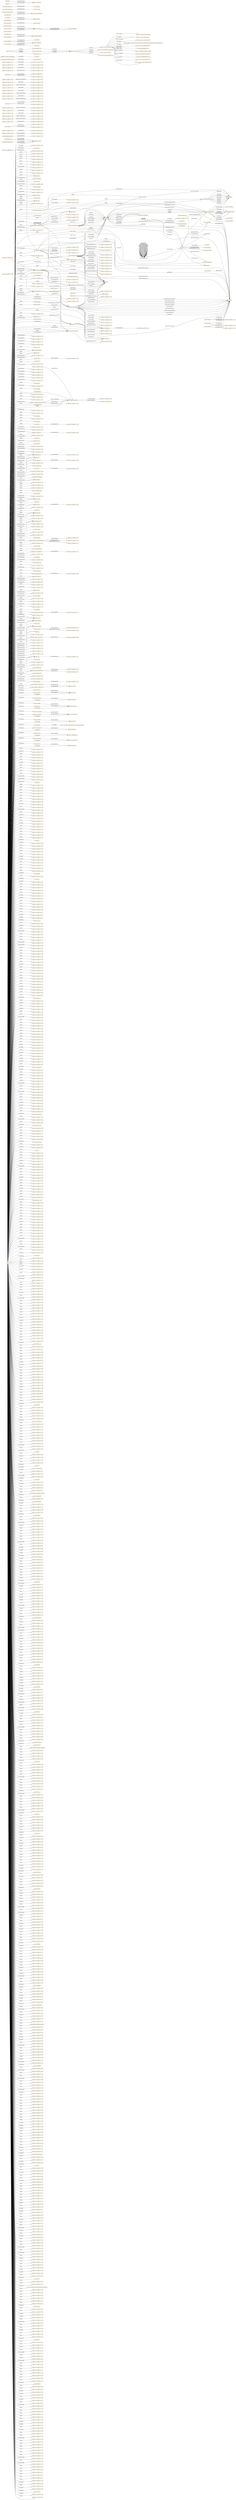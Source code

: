 digraph ar2dtool_diagram { 
rankdir=LR;
size="1501"
node [shape = rectangle, color="orange"]; "geoes:Municipio" "geopolitical:territory" "owl:Thing" "geoes:Estero" "-239be5c2:18cca9b012d:-7c42" "geoes:ZonaContigua" "geoes:Lavajo" "-239be5c2:18cca9b012d:-7d04" "geoes:Morfologia" "-239be5c2:18cca9b012d:-7c3e" "-239be5c2:18cca9b012d:-7ccb" "geoes:Torrente" "geoes:MasaDeAguaArtificial" "geoes:Estuario" "-239be5c2:18cca9b012d:-7f69" "-239be5c2:18cca9b012d:-7fe9" "geoes:Canyo" "-239be5c2:18cca9b012d:-7f10" "geoes:Acuifero" "-239be5c2:18cca9b012d:-7e26" "-239be5c2:18cca9b012d:-7c4c" "-239be5c2:18cca9b012d:-7d22" "-239be5c2:18cca9b012d:-7fbb" "-239be5c2:18cca9b012d:-7dbb" "-239be5c2:18cca9b012d:-7e09" "-239be5c2:18cca9b012d:-7e1f" "geoes:Nevero" "geoes:FuenteArtificial" "geoes:Mar" "-239be5c2:18cca9b012d:-7d1e" "-239be5c2:18cca9b012d:-7fd0" "-239be5c2:18cca9b012d:-7cfd" "geoes:Canal" "geoes:Arroyo" "-239be5c2:18cca9b012d:-7c66" "-239be5c2:18cca9b012d:-7e4b" "-239be5c2:18cca9b012d:-7dca" "-239be5c2:18cca9b012d:-7fa3" "-239be5c2:18cca9b012d:-7e44" "-239be5c2:18cca9b012d:-7f8a" "-239be5c2:18cca9b012d:-7e5f" "geoes:Rio" "-239be5c2:18cca9b012d:-7c99" "-239be5c2:18cca9b012d:-7cef" "geoes:Recinto" "-239be5c2:18cca9b012d:-7d0d" "-239be5c2:18cca9b012d:-7e00" "geoes:Saladar" "geoes:ZonaEconomicaExclusiva" "-239be5c2:18cca9b012d:-7e07" "-239be5c2:18cca9b012d:-7c96" "-239be5c2:18cca9b012d:-7f56" "geoes:FenomenoHidrografico" "-239be5c2:18cca9b012d:-7e2a" "geoes:CanalAguasContinentales" "-239be5c2:18cca9b012d:-7c8d" "geoes:Aluvion" "-239be5c2:18cca9b012d:-7ce2" "-239be5c2:18cca9b012d:-7dc1" "geoes:Acequia" "-239be5c2:18cca9b012d:-7cde" "-239be5c2:18cca9b012d:-7f29" "-239be5c2:18cca9b012d:-7e66" "-239be5c2:18cca9b012d:-7f9d" "geoes:AltaMar" "geoes:Pozo" "-239be5c2:18cca9b012d:-7c35" "geoes:AguasCorrientes" "-239be5c2:18cca9b012d:-7d7b" "geoes:CanalMarino" "-239be5c2:18cca9b012d:-7da4" "geoes:Delta" "geoes:Humedal" "-239be5c2:18cca9b012d:-7f8f" "-239be5c2:18cca9b012d:-7dad" "geoes:Charca" "-239be5c2:18cca9b012d:-7f13" "-239be5c2:18cca9b012d:-7d5e" "-239be5c2:18cca9b012d:-7fb8" "geoes:Tuberia" "-239be5c2:18cca9b012d:-7de7" "-239be5c2:18cca9b012d:-7e31" "-239be5c2:18cca9b012d:-7cd6" "geoes:Lago" "geoes:AguasSubterraneas" "geoes:Dren" "-239be5c2:18cca9b012d:-7fd4" "-239be5c2:18cca9b012d:-7cf5" "-239be5c2:18cca9b012d:-7d13" "geoes:AguasDulces" "geoes:Captacion" "-239be5c2:18cca9b012d:-7fb5" "geoes:Ibon" "geoes:Nacimiento" "-239be5c2:18cca9b012d:-7c62" "geoes:AguasCosteras" "geoes:Gola" "-239be5c2:18cca9b012d:-7d56" "-239be5c2:18cca9b012d:-7cad" "-239be5c2:18cca9b012d:-7dd6" "geoes:HidronimoPuntual" "geoes:Albufera" "-239be5c2:18cca9b012d:-7e2c" "-239be5c2:18cca9b012d:-7ceb" "-239be5c2:18cca9b012d:-7ce4" "-239be5c2:18cca9b012d:-7e03" "-239be5c2:18cca9b012d:-7e63" "-239be5c2:18cca9b012d:-7ca8" "geoes:AguasQuietas" "-239be5c2:18cca9b012d:-7e1c" "geoes:ZonaHumeda" "-239be5c2:18cca9b012d:-7f36" "-239be5c2:18cca9b012d:-7f79" "geoes:AguasMarinas" "geoes:ZonaEncharcable" "-239be5c2:18cca9b012d:-7fdc" "-239be5c2:18cca9b012d:-7f16" "geoes:Basines" "-239be5c2:18cca9b012d:-7f95" "-239be5c2:18cca9b012d:-7f4e" "-239be5c2:18cca9b012d:-7c46" "-239be5c2:18cca9b012d:-7fd7" "-239be5c2:18cca9b012d:-7f51" "geoes:Embalse" "-239be5c2:18cca9b012d:-7fac" "geoes:Marisma" "-239be5c2:18cca9b012d:-7f80" "geoes:Ojo" "geoes:Glaciar" "-239be5c2:18cca9b012d:-7d6f" "geoes:AguasSuperficiales" "-239be5c2:18cca9b012d:-7f60" "-239be5c2:18cca9b012d:-7e69" "-239be5c2:18cca9b012d:-7ff8" "geoes:Acuitardo" "geoes:Toma" "-239be5c2:18cca9b012d:-7e71" "geoes:Manantial" "-239be5c2:18cca9b012d:-7f1e" "-239be5c2:18cca9b012d:-7d53" "-239be5c2:18cca9b012d:-7fe5" "-239be5c2:18cca9b012d:-7cee" "-239be5c2:18cca9b012d:-7d0c" "-239be5c2:18cca9b012d:-7e6d" "geoes:Desembocadura" "-239be5c2:18cca9b012d:-7fec" "geoes:Cascada" "-239be5c2:18cca9b012d:-7ff5" "-239be5c2:18cca9b012d:-7c95" "geoes:Rapido" "-239be5c2:18cca9b012d:-7ce9" "-239be5c2:18cca9b012d:-7cbe" "-239be5c2:18cca9b012d:-7e22" "geoes:Corriente" "-239be5c2:18cca9b012d:-7d96" "-239be5c2:18cca9b012d:-7e51" "geoes:Deposito" "-239be5c2:18cca9b012d:-7fc0" "geoes:AguasCorrientesArtificiales" "-239be5c2:18cca9b012d:-7e05" "geoes:Canalillo" "geoes:SurgenciaNatural" "geoes:SurgenciaArtificial" "-239be5c2:18cca9b012d:-7faf" "-239be5c2:18cca9b012d:-7e5c" "geoes:Bodon" "-239be5c2:18cca9b012d:-7f92" "-239be5c2:18cca9b012d:-7db2" "-239be5c2:18cca9b012d:-7cc8" "-239be5c2:18cca9b012d:-7f22" "geoes:MarTerritorial" "-239be5c2:18cca9b012d:-7ce0" "-239be5c2:18cca9b012d:-7e38" "geoes:Confluencia" "geoes:CanalAguasMarinas" "-239be5c2:18cca9b012d:-7e3f" "-239be5c2:18cca9b012d:-7e76" "geoes:Distribucion" "geoes:Afluente" "-239be5c2:18cca9b012d:-7e57" "-239be5c2:18cca9b012d:-7f72" "-239be5c2:18cca9b012d:-7d2d" "-239be5c2:18cca9b012d:-7e13" "geoes:Conducto" "-239be5c2:18cca9b012d:-7ff2" "-239be5c2:18cca9b012d:-7d50" "-239be5c2:18cca9b012d:-7fe2" "-239be5c2:18cca9b012d:-7ce6" "-239be5c2:18cca9b012d:-7f40" "geoes:AguasCorrientesNaturales" "-239be5c2:18cca9b012d:-7d45" "-239be5c2:18cca9b012d:-7dc5" "-239be5c2:18cca9b012d:-7c5d" "geoes:Chortal" "-239be5c2:18cca9b012d:-7f59" "geoes:Desague" "-239be5c2:18cca9b012d:-7f30" "-239be5c2:18cca9b012d:-7cbb" "geoes:CorrienteSubterranea" "-239be5c2:18cca9b012d:-7f1a" "geoes:Sumidero" "-239be5c2:18cca9b012d:-7d80" "-239be5c2:18cca9b012d:-7d08" "-239be5c2:18cca9b012d:-7f25" "-239be5c2:18cca9b012d:-7c82" "-239be5c2:18cca9b012d:-7ca7" "geoes:Aljibe" "geoes:AguasQuietasNaturales" "geoes:Meandro" "geoes:AguasDeTransicion" "-239be5c2:18cca9b012d:-7c40" "geoes:Barranco" "geoes:MasaDeHielo" "geoes:Salina" "geoes:AguasSaladas" "geoes:Surgencia" "geoes:Ria" "-239be5c2:18cca9b012d:-7d5a" "-239be5c2:18cca9b012d:-7d72" "geoes:AguasContinentales" "-239be5c2:18cca9b012d:-7d17" "-239be5c2:18cca9b012d:-7fa9" "-239be5c2:18cca9b012d:-7e7f" "geoes:CuencaHidrografica" "-239be5c2:18cca9b012d:-7c71" "-239be5c2:18cca9b012d:-7d26" "-239be5c2:18cca9b012d:-7cc4" "-239be5c2:18cca9b012d:-7dee" "geoes:Lucio" "geoes:Laguna" "geoes:Aguas" "-239be5c2:18cca9b012d:-7ffb" "-239be5c2:18cca9b012d:-7c53" "-239be5c2:18cca9b012d:-7e7c" "-239be5c2:18cca9b012d:-7c89" "geoes:LagunaSalada" "-239be5c2:18cca9b012d:-7f6d" "-239be5c2:18cca9b012d:-7c5a" "geoes:AguasQuietasArtificiales" "-239be5c2:18cca9b012d:-7fa0" "-239be5c2:18cca9b012d:-7fc7" "geoes:FuenteArtesana" "-239be5c2:18cca9b012d:-7de1" "-239be5c2:18cca9b012d:-7dce" "-239be5c2:18cca9b012d:-7f99" "geoes:Rambla" "-239be5c2:18cca9b012d:-7fcd" "wgs84_pos:SpatialThing" "time:GeneralDateTimeDescription" "time:DateTimeInterval" "231cfebba360cb67b08198df3f22746c" "c5886f81b0725fe78ce13d485adfef49" "time:TRS" "time:TemporalDuration" "time:Duration" "time:GeneralDurationDescription" "time:ProperInterval" "time:TimePosition" "time:TemporalPosition" "time:Interval" "time:TemporalEntity" "time:MonthOfYear" "time:TemporalUnit" "time:Instant" "time:TimeZone" "time:DayOfWeek" ; /*classes style*/
	"geoes:top.owl" -> "http://www.w3.org/2006/time" [ label = "owl:imports" ];
	"geoes:top.owl" -> "http://www.w3.org/2003/01/geo/wgs84_pos" [ label = "owl:imports" ];
	"geoes:top.owl" -> "http://vocab.deri.ie/scovo" [ label = "owl:imports" ];
	"geoes:top.owl" -> "http://aims.fao.org/aos/geopolitical.owl" [ label = "owl:imports" ];
	"geoes:AguasContinentales" -> "-239be5c2:18cca9b012d:-7e69" [ label = "owl:equivalentClass" ];
	"http://www.w3.org/2006/time" -> "http://orcid.org/0000-0002-3884-3420" [ label = "dcterms:creator" ];
	"http://www.w3.org/2006/time" -> "http://www.w3.org/TR/owl-time" [ label = "rdfs:seeAlso" ];
	"http://www.w3.org/2006/time" -> "http://dx.doi.org/10.3233/SW-150187" [ label = "rdfs:seeAlso" ];
	"http://www.w3.org/2006/time" -> "http://www.semantic-web-journal.net/content/time-ontology-extended-non-gregorian-calendar-applications" [ label = "rdfs:seeAlso" ];
	"http://www.w3.org/2006/time" -> "http://www.w3.org/TR/owl-time" [ label = "dcterms:isVersionOf" ];
	"http://www.w3.org/2006/time" -> "http://www.w3.org/2006/time#2016" [ label = "owl:versionIRI" ];
	"http://www.w3.org/2006/time" -> "mailto:panfeng66@gmail.com" [ label = "dcterms:creator" ];
	"http://www.w3.org/2006/time" -> "https://en.wikipedia.org/wiki/Jerry_Hobbs" [ label = "dcterms:creator" ];
	"http://www.w3.org/2006/time" -> "https://orcid.org/0000-0001-8269-8171" [ label = "dcterms:contributor" ];
	"http://www.w3.org/2006/time" -> "mailto:chris.little@metoffice.gov.uk" [ label = "dcterms:contributor" ];
	"http://www.w3.org/2006/time" -> "http://www.w3.org/2006/time#2006" [ label = "owl:priorVersion" ];
	"http://www.w3.org/2006/time" -> "https://creativecommons.org/licenses/by/4.0/" [ label = "dcterms:license" ];
	"time:generalDay" -> "-239be5c2:18cca9b012d:-7c2a" [ label = "owl:withRestrictions" ];
	"time:generalDay" -> "xsd:string" [ label = "owl:onDatatype" ];
	"time:intervalBefore" -> "time:intervalDisjoint" [ label = "rdfs:subPropertyOf" ];
	"time:intervalBefore" -> "time:before" [ label = "rdfs:subPropertyOf" ];
	"geoes:geopolitica.owl" -> "geoes:top.owl" [ label = "owl:imports" ];
	"time:inDateTime" -> "time:inTemporalPosition" [ label = "rdfs:subPropertyOf" ];
	"geoes:sometido_a_descarga_por" -> "geoes:sometido" [ label = "rdfs:subPropertyOf" ];
	"time:intervalFinishes" -> "time:intervalIn" [ label = "rdfs:subPropertyOf" ];
	"geoes:transportes.owl" -> "geoes:top.owl" [ label = "owl:imports" ];
	"wgs84_pos:location" -> "foaf:based_near" [ label = "rdfs:subPropertyOf" ];
	"geoes:AguasCorrientes" -> "-239be5c2:18cca9b012d:-7e66" [ label = "owl:equivalentClass" ];
	"time:hasEnd" -> "time:hasTime" [ label = "rdfs:subPropertyOf" ];
	"geoes:Rambla" -> "-239be5c2:18cca9b012d:-7ca8" [ label = "owl:equivalentClass" ];
	"geoes:transvasa" -> "geoes:conduce" [ label = "rdfs:subPropertyOf" ];
	"geoes:desembocaEn" -> "geoes:desagua_en" [ label = "rdfs:subPropertyOf" ];
	"geoes:Lucio" -> "-239be5c2:18cca9b012d:-7cf5" [ label = "owl:equivalentClass" ];
	"time:hasDurationDescription" -> "time:hasTemporalDuration" [ label = "rdfs:subPropertyOf" ];
	"geoes:" -> "geoes:hydro.owl" [ label = "owl:imports" ];
	"geoes:" -> "geoes:transportes.owl" [ label = "owl:imports" ];
	"geoes:" -> "geoes:geopolitica.owl" [ label = "owl:imports" ];
	"geoes:Acuifero" -> "-239be5c2:18cca9b012d:-7e7c" [ label = "owl:equivalentClass" ];
	"geoes:Aguas" -> "-239be5c2:18cca9b012d:-7e6d" [ label = "owl:equivalentClass" ];
	"geoes:precedeA" -> "geoes:esta_proxima_a" [ label = "rdfs:subPropertyOf" ];
	"time:intervalIn" -> "time:intervalEquals" [ label = "owl:propertyDisjointWith" ];
	"time:inTimePosition" -> "time:inTemporalPosition" [ label = "rdfs:subPropertyOf" ];
	"geoes:Pozo" -> "-239be5c2:18cca9b012d:-7cad" [ label = "owl:equivalentClass" ];
	"geoes:es_transvasada" -> "geoes:es_conducido_por" [ label = "rdfs:subPropertyOf" ];
	"geoes:distribuye" -> "geoes:conduce" [ label = "rdfs:subPropertyOf" ];
	"geoes:Canal" -> "-239be5c2:18cca9b012d:-7dc5" [ label = "owl:equivalentClass" ];
	"geoes:transmite" -> "geoes:permite" [ label = "rdfs:subPropertyOf" ];
	"time:generalYear" -> "-239be5c2:18cca9b012d:-7c28" [ label = "owl:withRestrictions" ];
	"time:generalYear" -> "xsd:string" [ label = "owl:onDatatype" ];
	"time:intervalStarts" -> "time:intervalIn" [ label = "rdfs:subPropertyOf" ];
	"geoes:nombre_alternativo" -> "geoes:nombre" [ label = "rdfs:subPropertyOf" ];
	"time:intervalDuring" -> "time:intervalIn" [ label = "rdfs:subPropertyOf" ];
	"time:ProperInterval" -> "time:Instant" [ label = "owl:disjointWith" ];
	"geoes:AguasQuietas" -> "-239be5c2:18cca9b012d:-7e22" [ label = "owl:equivalentClass" ];
	"time:seconds" -> "http://www.bipm.org/en/publications/si-brochure/second.html" [ label = "rdfs:seeAlso" ];
	"geoes:se_extrae_para" -> "geoes:alimenta_a" [ label = "rdfs:subPropertyOf" ];
	"geoes:AguasQuietasNaturales" -> "-239be5c2:18cca9b012d:-7e1c" [ label = "owl:equivalentClass" ];
	"geoes:Idioma_alternativo" -> "geoes:idioma" [ label = "rdfs:subPropertyOf" ];
	"time:generalMonth" -> "-239be5c2:18cca9b012d:-7c29" [ label = "owl:withRestrictions" ];
	"time:generalMonth" -> "xsd:string" [ label = "owl:onDatatype" ];
	"time:intervalEquals" -> "time:intervalIn" [ label = "owl:propertyDisjointWith" ];
	"geoes:CanalAguasMarinas" -> "-239be5c2:18cca9b012d:-7dbb" [ label = "owl:equivalentClass" ];
	"geoes:ZonaHumeda" -> "-239be5c2:18cca9b012d:-7c42" [ label = "owl:equivalentClass" ];
	"geoes:Afluente" -> "-239be5c2:18cca9b012d:-7e71" [ label = "owl:equivalentClass" ];
	"geoes:Afluente" -> "-239be5c2:18cca9b012d:-7e76" [ label = "owl:equivalentClass" ];
	"geoes:se_extrae" -> "geoes:es_alimentada_por" [ label = "rdfs:subPropertyOf" ];
	"geoes:AguasCorrientesArtificiales" -> "-239be5c2:18cca9b012d:-7e63" [ label = "owl:equivalentClass" ];
	"geoes:AguasCorrientesArtificiales" -> "-239be5c2:18cca9b012d:-7e5f" [ label = "owl:equivalentClass" ];
	"geoes:AguasSuperficiales" -> "-239be5c2:18cca9b012d:-7e00" [ label = "owl:equivalentClass" ];
	"time:hasDuration" -> "time:hasTemporalDuration" [ label = "rdfs:subPropertyOf" ];
	"geoes:AguasDeTransicion" -> "-239be5c2:18cca9b012d:-7e3f" [ label = "owl:equivalentClass" ];
	"geoes:AguasDeTransicion" -> "-239be5c2:18cca9b012d:-7e31" [ label = "owl:equivalentClass" ];
	"time:hasBeginning" -> "time:hasTime" [ label = "rdfs:subPropertyOf" ];
	"geoes:MasaDeAguaArtificial" -> "-239be5c2:18cca9b012d:-7cc8" [ label = "owl:equivalentClass" ];
	"geoes:Nacimiento" -> "-239be5c2:18cca9b012d:-7cbe" [ label = "owl:equivalentClass" ];
	"geoes:Dren" -> "-239be5c2:18cca9b012d:-7d5e" [ label = "owl:equivalentClass" ];
	"geoes:long" -> "geoes:coordenadas" [ label = "rdfs:subPropertyOf" ];
	"geoes:Gola" -> "-239be5c2:18cca9b012d:-7d1e" [ label = "owl:equivalentClass" ];
	"geoes:CanalAguasContinentales" -> "-239be5c2:18cca9b012d:-7dc1" [ label = "owl:equivalentClass" ];
	"geoes:AguasQuietasArtificiales" -> "-239be5c2:18cca9b012d:-7e1f" [ label = "owl:equivalentClass" ];
	"geoes:SurgenciaArtificial" -> "-239be5c2:18cca9b012d:-7c5a" [ label = "owl:equivalentClass" ];
	"time:TemporalEntity" -> "-239be5c2:18cca9b012d:-7c2e" [ label = "owl:unionOf" ];
	"geoes:es_distribuida" -> "geoes:es_conducido_por" [ label = "rdfs:subPropertyOf" ];
	"geoes:sigueA" -> "geoes:esta_proxima_a" [ label = "rdfs:subPropertyOf" ];
	"geoes:Surgencia" -> "-239be5c2:18cca9b012d:-7c5d" [ label = "owl:equivalentClass" ];
	"geoes:es_capturado" -> "geoes:es_conectado_con" [ label = "rdfs:subPropertyOf" ];
	"geoes:Desague" -> "-239be5c2:18cca9b012d:-7d72" [ label = "owl:equivalentClass" ];
	"geoes:captura" -> "geoes:conecta_con" [ label = "rdfs:subPropertyOf" ];
	"geoes:sometida_a_influencia_de" -> "geoes:sometido" [ label = "rdfs:subPropertyOf" ];
	"NULL" -> "-239be5c2:18cca9b012d:-7d0d" [ label = "owl:allValuesFrom" ];
	"NULL" -> "-239be5c2:18cca9b012d:-7f77" [ label = "rdf:rest" ];
	"NULL" -> "-239be5c2:18cca9b012d:-7c3d" [ label = "owl:unionOf" ];
	"NULL" -> "-239be5c2:18cca9b012d:-7d24" [ label = "rdf:rest" ];
	"NULL" -> "-239be5c2:18cca9b012d:-7f34" [ label = "rdf:rest" ];
	"NULL" -> "-239be5c2:18cca9b012d:-7f73" [ label = "rdf:rest" ];
	"NULL" -> "-239be5c2:18cca9b012d:-7ffa" [ label = "owl:unionOf" ];
	"NULL" -> "-239be5c2:18cca9b012d:-7db2" [ label = "owl:someValuesFrom" ];
	"NULL" -> "-239be5c2:18cca9b012d:-7d20" [ label = "rdf:rest" ];
	"NULL" -> "geoes:Deposito" [ label = "rdf:first" ];
	"NULL" -> "-239be5c2:18cca9b012d:-7c85" [ label = "rdf:rest" ];
	"NULL" -> "-239be5c2:18cca9b012d:-7f41" [ label = "rdf:rest" ];
	"NULL" -> "-239be5c2:18cca9b012d:-7f02" [ label = "rdf:rest" ];
	"NULL" -> "geoes:Ria" [ label = "owl:someValuesFrom" ];
	"NULL" -> "-239be5c2:18cca9b012d:-7e08" [ label = "owl:intersectionOf" ];
	"NULL" -> "geoes:Lago" [ label = "rdf:first" ];
	"NULL" -> "-239be5c2:18cca9b012d:-7e3d" [ label = "owl:intersectionOf" ];
	"NULL" -> "xsd:gMonth" [ label = "owl:allValuesFrom" ];
	"NULL" -> "-239be5c2:18cca9b012d:-7c57" [ label = "rdf:rest" ];
	"NULL" -> "-239be5c2:18cca9b012d:-7df4" [ label = "rdf:rest" ];
	"NULL" -> "geoes:Barranco" [ label = "owl:allValuesFrom" ];
	"NULL" -> "-239be5c2:18cca9b012d:-7f52" [ label = "rdf:rest" ];
	"NULL" -> "geoes:FuenteArtesana" [ label = "rdf:first" ];
	"NULL" -> "-239be5c2:18cca9b012d:-7fc5" [ label = "rdf:rest" ];
	"NULL" -> "geoes:ZonaEncharcable" [ label = "rdf:first" ];
	"NULL" -> "-239be5c2:18cca9b012d:-7e78" [ label = "rdf:rest" ];
	"NULL" -> "-239be5c2:18cca9b012d:-7edf" [ label = "rdf:rest" ];
	"NULL" -> "-239be5c2:18cca9b012d:-7e39" [ label = "rdf:rest" ];
	"NULL" -> "-239be5c2:18cca9b012d:-7dff" [ label = "owl:unionOf" ];
	"NULL" -> "-239be5c2:18cca9b012d:-7c60" [ label = "rdf:rest" ];
	"NULL" -> "-239be5c2:18cca9b012d:-7d8b" [ label = "owl:intersectionOf" ];
	"NULL" -> "-239be5c2:18cca9b012d:-7fd2" [ label = "rdf:rest" ];
	"NULL" -> "-239be5c2:18cca9b012d:-7f0f" [ label = "owl:unionOf" ];
	"NULL" -> "geoes:Basines" [ label = "rdf:first" ];
	"NULL" -> "-239be5c2:18cca9b012d:-7d9b" [ label = "rdf:rest" ];
	"NULL" -> "-239be5c2:18cca9b012d:-7f1c" [ label = "rdf:rest" ];
	"NULL" -> "-239be5c2:18cca9b012d:-7c5c" [ label = "owl:unionOf" ];
	"NULL" -> "-239be5c2:18cca9b012d:-7ff0" [ label = "rdf:rest" ];
	"NULL" -> "-239be5c2:18cca9b012d:-7e53" [ label = "rdf:rest" ];
	"NULL" -> "-239be5c2:18cca9b012d:-7eba" [ label = "rdf:rest" ];
	"NULL" -> "geoes:Canal" [ label = "rdf:first" ];
	"NULL" -> "-239be5c2:18cca9b012d:-7e18" [ label = "rdf:rest" ];
	"NULL" -> "-239be5c2:18cca9b012d:-7c40" [ label = "rdf:first" ];
	"NULL" -> "geoes:Manantial" [ label = "rdf:first" ];
	"NULL" -> "time:GeneralDateTimeDescription" [ label = "rdf:first" ];
	"NULL" -> "-239be5c2:18cca9b012d:-7cee" [ label = "rdf:first" ];
	"NULL" -> "-239be5c2:18cca9b012d:-7c3f" [ label = "rdf:rest" ];
	"NULL" -> "time:year" [ label = "owl:onProperty" ];
	"NULL" -> "-239be5c2:18cca9b012d:-7d44" [ label = "owl:unionOf" ];
	"NULL" -> "-239be5c2:18cca9b012d:-7dae" [ label = "rdf:rest" ];
	"NULL" -> "-239be5c2:18cca9b012d:-7cd4" [ label = "rdf:rest" ];
	"NULL" -> "-239be5c2:18cca9b012d:-7ee8" [ label = "rdf:rest" ];
	"NULL" -> "geoes:Aguas" [ label = "rdf:first" ];
	"NULL" -> "-239be5c2:18cca9b012d:-7ea9" [ label = "rdf:rest" ];
	"NULL" -> "-239be5c2:18cca9b012d:-7dc4" [ label = "owl:unionOf" ];
	"NULL" -> "geoes:Acuifero" [ label = "owl:allValuesFrom" ];
	"NULL" -> "geoes:Marisma" [ label = "owl:allValuesFrom" ];
	"NULL" -> "-239be5c2:18cca9b012d:-7f1d" [ label = "owl:unionOf" ];
	"NULL" -> "-239be5c2:18cca9b012d:-7ef5" [ label = "rdf:rest" ];
	"NULL" -> "-239be5c2:18cca9b012d:-7ca2" [ label = "rdf:rest" ];
	"NULL" -> "-239be5c2:18cca9b012d:-7e2e" [ label = "rdf:rest" ];
	"NULL" -> "-239be5c2:18cca9b012d:-7eb6" [ label = "rdf:rest" ];
	"NULL" -> "geoes:estaEn" [ label = "owl:onProperty" ];
	"NULL" -> "-239be5c2:18cca9b012d:-7d69" [ label = "rdf:rest" ];
	"NULL" -> "time:days" [ label = "owl:onProperty" ];
	"NULL" -> "geoes:Ibon" [ label = "owl:someValuesFrom" ];
	"NULL" -> "-239be5c2:18cca9b012d:-7d56" [ label = "owl:someValuesFrom" ];
	"NULL" -> "-239be5c2:18cca9b012d:-7fd3" [ label = "owl:unionOf" ];
	"NULL" -> "-239be5c2:18cca9b012d:-7e3b" [ label = "rdf:rest" ];
	"NULL" -> "-239be5c2:18cca9b012d:-7ec3" [ label = "rdf:rest" ];
	"NULL" -> "-239be5c2:18cca9b012d:-7e8b" [ label = "rdf:rest" ];
	"NULL" -> "-239be5c2:18cca9b012d:-7c46" [ label = "owl:allValuesFrom" ];
	"NULL" -> "geoes:AguasCorrientesNaturales" [ label = "rdf:first" ];
	"NULL" -> "-239be5c2:18cca9b012d:-7cc0" [ label = "rdf:rest" ];
	"NULL" -> "-239be5c2:18cca9b012d:-7e25" [ label = "owl:unionOf" ];
	"NULL" -> "-239be5c2:18cca9b012d:-7e4a" [ label = "owl:unionOf" ];
	"NULL" -> "-239be5c2:18cca9b012d:-7f47" [ label = "rdf:rest" ];
	"NULL" -> "-239be5c2:18cca9b012d:-7faa" [ label = "rdf:rest" ];
	"NULL" -> "geoes:CorrienteSubterranea" [ label = "rdf:first" ];
	"NULL" -> "-239be5c2:18cca9b012d:-7f08" [ label = "rdf:rest" ];
	"NULL" -> "-239be5c2:18cca9b012d:-7e90" [ label = "owl:oneOf" ];
	"NULL" -> "-239be5c2:18cca9b012d:-7f97" [ label = "rdf:rest" ];
	"NULL" -> "-239be5c2:18cca9b012d:-7d25" [ label = "owl:unionOf" ];
	"NULL" -> "-239be5c2:18cca9b012d:-7e9c" [ label = "owl:oneOf" ];
	"NULL" -> "geoes:evacua_de" [ label = "owl:onProperty" ];
	"NULL" -> "-239be5c2:18cca9b012d:-7f93" [ label = "rdf:rest" ];
	"NULL" -> "-239be5c2:18cca9b012d:-7ff4" [ label = "owl:unionOf" ];
	"NULL" -> "-239be5c2:18cca9b012d:-7f65" [ label = "rdf:rest" ];
	"NULL" -> "-239be5c2:18cca9b012d:-7d76" [ label = "owl:intersectionOf" ];
	"NULL" -> "-239be5c2:18cca9b012d:-7f61" [ label = "rdf:rest" ];
	"NULL" -> "-239be5c2:18cca9b012d:-7fd8" [ label = "rdf:rest" ];
	"NULL" -> "-239be5c2:18cca9b012d:-7c77" [ label = "rdf:rest" ];
	"NULL" -> "-239be5c2:18cca9b012d:-7e5d" [ label = "owl:intersectionOf" ];
	"NULL" -> "-239be5c2:18cca9b012d:-7e2b" [ label = "owl:intersectionOf" ];
	"NULL" -> "geoes:conecta_con" [ label = "owl:onProperty" ];
	"NULL" -> "-239be5c2:18cca9b012d:-7c3e" [ label = "rdf:first" ];
	"NULL" -> "-239be5c2:18cca9b012d:-7eec" [ label = "owl:oneOf" ];
	"NULL" -> "-239be5c2:18cca9b012d:-7fa6" [ label = "rdf:rest" ];
	"NULL" -> "-239be5c2:18cca9b012d:-7e98" [ label = "rdf:rest" ];
	"NULL" -> "-239be5c2:18cca9b012d:-7eff" [ label = "rdf:rest" ];
	"NULL" -> "-239be5c2:18cca9b012d:-7c80" [ label = "rdf:rest" ];
	"NULL" -> "geoes:Salina" [ label = "rdf:first" ];
	"NULL" -> "-239be5c2:18cca9b012d:-7efb" [ label = "rdf:rest" ];
	"NULL" -> "-239be5c2:18cca9b012d:-7f19" [ label = "owl:unionOf" ];
	"NULL" -> "geoes:AguasCorrientesNaturales" [ label = "owl:someValuesFrom" ];
	"NULL" -> "-239be5c2:18cca9b012d:-7d1f" [ label = "rdf:rest" ];
	"NULL" -> "-239be5c2:18cca9b012d:-7c8d" [ label = "owl:allValuesFrom" ];
	"NULL" -> "-239be5c2:18cca9b012d:-7fb3" [ label = "rdf:rest" ];
	"NULL" -> "-239be5c2:18cca9b012d:-7ecd" [ label = "rdf:rest" ];
	"NULL" -> "-239be5c2:18cca9b012d:-7db0" [ label = "rdf:rest" ];
	"NULL" -> "-239be5c2:18cca9b012d:-7e89" [ label = "owl:oneOf" ];
	"NULL" -> "-239be5c2:18cca9b012d:-7f3c" [ label = "rdf:rest" ];
	"NULL" -> "geoes:Distribucion" [ label = "rdf:first" ];
	"NULL" -> "-239be5c2:18cca9b012d:-7e34" [ label = "rdf:rest" ];
	"NULL" -> "-239be5c2:18cca9b012d:-7fe1" [ label = "owl:unionOf" ];
	"NULL" -> "-239be5c2:18cca9b012d:-7ec9" [ label = "owl:oneOf" ];
	"NULL" -> "geoes:Embalse" [ label = "owl:someValuesFrom" ];
	"NULL" -> "-239be5c2:18cca9b012d:-7d26" [ label = "owl:someValuesFrom" ];
	"NULL" -> "-239be5c2:18cca9b012d:-7d4a" [ label = "rdf:rest" ];
	"NULL" -> "-239be5c2:18cca9b012d:-7dfc" [ label = "rdf:rest" ];
	"NULL" -> "geoes:deposita_en" [ label = "owl:onProperty" ];
	"NULL" -> "-239be5c2:18cca9b012d:-7e06" [ label = "rdf:rest" ];
	"NULL" -> "geoes:AguasQuietasArtificiales" [ label = "rdf:first" ];
	"NULL" -> "-239be5c2:18cca9b012d:-7c94" [ label = "owl:unionOf" ];
	"NULL" -> "-239be5c2:18cca9b012d:-7e38" [ label = "owl:allValuesFrom" ];
	"NULL" -> "geoes:AguasQuietasArtificiales" [ label = "owl:complementOf" ];
	"NULL" -> "geoes:Acuifero" [ label = "rdf:first" ];
	"NULL" -> "-239be5c2:18cca9b012d:-7f6b" [ label = "rdf:rest" ];
	"NULL" -> "-239be5c2:18cca9b012d:-7c88" [ label = "owl:unionOf" ];
	"NULL" -> "geoes:Manantial" [ label = "owl:allValuesFrom" ];
	"NULL" -> "geoes:Saladar" [ label = "rdf:first" ];
	"NULL" -> "geoes:SurgenciaArtificial" [ label = "rdf:first" ];
	"NULL" -> "-239be5c2:18cca9b012d:-7c2d" [ label = "rdf:rest" ];
	"NULL" -> "-239be5c2:18cca9b012d:-7fef" [ label = "rdf:rest" ];
	"NULL" -> "-239be5c2:18cca9b012d:-7d0b" [ label = "owl:intersectionOf" ];
	"NULL" -> "-239be5c2:18cca9b012d:-7c82" [ label = "owl:allValuesFrom" ];
	"NULL" -> "-239be5c2:18cca9b012d:-7e4e" [ label = "rdf:rest" ];
	"NULL" -> "-239be5c2:18cca9b012d:-7ed6" [ label = "rdf:rest" ];
	"NULL" -> "-239be5c2:18cca9b012d:-7e0f" [ label = "rdf:rest" ];
	"NULL" -> "-239be5c2:18cca9b012d:-7e9e" [ label = "rdf:rest" ];
	"NULL" -> "-239be5c2:18cca9b012d:-7d89" [ label = "rdf:rest" ];
	"NULL" -> "-239be5c2:18cca9b012d:-7cd3" [ label = "rdf:rest" ];
	"NULL" -> "-239be5c2:18cca9b012d:-7d0c" [ label = "rdf:first" ];
	"NULL" -> "-239be5c2:18cca9b012d:-7fbd" [ label = "rdf:rest" ];
	"NULL" -> "-239be5c2:18cca9b012d:-7ee3" [ label = "rdf:rest" ];
	"NULL" -> "-239be5c2:18cca9b012d:-7ea4" [ label = "rdf:rest" ];
	"NULL" -> "-239be5c2:18cca9b012d:-7ea6" [ label = "owl:oneOf" ];
	"NULL" -> "-239be5c2:18cca9b012d:-7f28" [ label = "owl:unionOf" ];
	"NULL" -> "-239be5c2:18cca9b012d:-7d92" [ label = "rdf:rest" ];
	"NULL" -> "-239be5c2:18cca9b012d:-7dc9" [ label = "owl:unionOf" ];
	"NULL" -> "-239be5c2:18cca9b012d:-7fca" [ label = "rdf:rest" ];
	"NULL" -> "-239be5c2:18cca9b012d:-7e07" [ label = "rdf:first" ];
	"NULL" -> "-239be5c2:18cca9b012d:-7ee1" [ label = "owl:oneOf" ];
	"NULL" -> "-239be5c2:18cca9b012d:-7f2f" [ label = "owl:unionOf" ];
	"NULL" -> "-239be5c2:18cca9b012d:-7eb1" [ label = "rdf:rest" ];
	"NULL" -> "geoes:es_originado_por" [ label = "owl:onProperty" ];
	"NULL" -> "-239be5c2:18cca9b012d:-7fa2" [ label = "owl:unionOf" ];
	"NULL" -> "-239be5c2:18cca9b012d:-7d60" [ label = "rdf:rest" ];
	"NULL" -> "-239be5c2:18cca9b012d:-7fa8" [ label = "owl:unionOf" ];
	"NULL" -> "geoes:conduce" [ label = "owl:onProperty" ];
	"NULL" -> "geoes:Morfologia" [ label = "rdf:first" ];
	"NULL" -> "geoes:Lucio" [ label = "owl:someValuesFrom" ];
	"NULL" -> "-239be5c2:18cca9b012d:-7f85" [ label = "rdf:rest" ];
	"NULL" -> "-239be5c2:18cca9b012d:-7ed8" [ label = "owl:oneOf" ];
	"NULL" -> "-239be5c2:18cca9b012d:-7c79" [ label = "owl:intersectionOf" ];
	"NULL" -> "-239be5c2:18cca9b012d:-7c86" [ label = "rdf:rest" ];
	"NULL" -> "-239be5c2:18cca9b012d:-7f42" [ label = "rdf:rest" ];
	"NULL" -> "-239be5c2:18cca9b012d:-7d3f" [ label = "owl:intersectionOf" ];
	"NULL" -> "-239be5c2:18cca9b012d:-7f81" [ label = "rdf:rest" ];
	"NULL" -> "-239be5c2:18cca9b012d:-7f03" [ label = "rdf:rest" ];
	"NULL" -> "geoes:AguasMarinas" [ label = "owl:someValuesFrom" ];
	"NULL" -> "-239be5c2:18cca9b012d:-7fb9" [ label = "rdf:rest" ];
	"NULL" -> "-239be5c2:18cca9b012d:-7d6e" [ label = "owl:unionOf" ];
	"NULL" -> "-239be5c2:18cca9b012d:-7f91" [ label = "owl:unionOf" ];
	"NULL" -> "-239be5c2:18cca9b012d:-7c58" [ label = "rdf:rest" ];
	"NULL" -> "-239be5c2:18cca9b012d:-7f53" [ label = "rdf:rest" ];
	"NULL" -> "-239be5c2:18cca9b012d:-7d6f" [ label = "owl:allValuesFrom" ];
	"NULL" -> "geoes:sufre_descarga_de" [ label = "owl:onProperty" ];
	"NULL" -> "-239be5c2:18cca9b012d:-7c26" [ label = "rdf:rest" ];
	"NULL" -> "-239be5c2:18cca9b012d:-7d00" [ label = "owl:intersectionOf" ];
	"NULL" -> "-239be5c2:18cca9b012d:-7d8f" [ label = "rdf:rest" ];
	"NULL" -> "geoes:discurre_sobre" [ label = "owl:onProperty" ];
	"NULL" -> "-239be5c2:18cca9b012d:-7e86" [ label = "rdf:rest" ];
	"NULL" -> "-239be5c2:18cca9b012d:-7c33" [ label = "rdf:rest" ];
	"NULL" -> "-239be5c2:18cca9b012d:-7e47" [ label = "rdf:rest" ];
	"NULL" -> "-239be5c2:18cca9b012d:-7d4c" [ label = "rdf:rest" ];
	"NULL" -> "-239be5c2:18cca9b012d:-7e82" [ label = "rdf:rest" ];
	"NULL" -> "-239be5c2:18cca9b012d:-7d96" [ label = "owl:someValuesFrom" ];
	"NULL" -> "time:numericDuration" [ label = "owl:onProperty" ];
	"NULL" -> "-239be5c2:18cca9b012d:-7fa1" [ label = "rdf:rest" ];
	"NULL" -> "-239be5c2:18cca9b012d:-7fb7" [ label = "owl:unionOf" ];
	"NULL" -> "rdf:nil" [ label = "rdf:rest" ];
	"NULL" -> "-239be5c2:18cca9b012d:-7e54" [ label = "rdf:rest" ];
	"NULL" -> "-239be5c2:18cca9b012d:-7ebb" [ label = "rdf:rest" ];
	"NULL" -> "-239be5c2:18cca9b012d:-7e19" [ label = "rdf:rest" ];
	"NULL" -> "-239be5c2:18cca9b012d:-7c52" [ label = "owl:unionOf" ];
	"NULL" -> "-239be5c2:18cca9b012d:-7f2a" [ label = "rdf:rest" ];
	"NULL" -> "-239be5c2:18cca9b012d:-7d5d" [ label = "owl:intersectionOf" ];
	"NULL" -> "geoes:Conducto" [ label = "rdf:first" ];
	"NULL" -> "geoes:esta_proxima_a" [ label = "owl:onProperty" ];
	"NULL" -> "-239be5c2:18cca9b012d:-7f8b" [ label = "rdf:rest" ];
	"NULL" -> "geoes:Humedal" [ label = "rdf:first" ];
	"NULL" -> "-239be5c2:18cca9b012d:-7dea" [ label = "rdf:rest" ];
	"NULL" -> "-239be5c2:18cca9b012d:-7ee9" [ label = "rdf:rest" ];
	"NULL" -> "-239be5c2:18cca9b012d:-7c53" [ label = "owl:someValuesFrom" ];
	"NULL" -> "-239be5c2:18cca9b012d:-7f89" [ label = "owl:unionOf" ];
	"NULL" -> "-239be5c2:18cca9b012d:-7dbc" [ label = "rdf:rest" ];
	"NULL" -> "time:Duration" [ label = "rdf:first" ];
	"NULL" -> "geoes:AguasDulces" [ label = "owl:complementOf" ];
	"NULL" -> "-239be5c2:18cca9b012d:-7e6e" [ label = "rdf:rest" ];
	"NULL" -> "-239be5c2:18cca9b012d:-7ef6" [ label = "rdf:rest" ];
	"NULL" -> "-239be5c2:18cca9b012d:-7cca" [ label = "owl:unionOf" ];
	"NULL" -> "-239be5c2:18cca9b012d:-7e2f" [ label = "rdf:rest" ];
	"NULL" -> "-239be5c2:18cca9b012d:-7eb7" [ label = "rdf:rest" ];
	"NULL" -> "-239be5c2:18cca9b012d:-7f0a" [ label = "owl:oneOf" ];
	"NULL" -> "geoes:puede_fluir_como" [ label = "owl:onProperty" ];
	"NULL" -> "-239be5c2:18cca9b012d:-7fdd" [ label = "rdf:rest" ];
	"NULL" -> "-239be5c2:18cca9b012d:-7ec4" [ label = "rdf:rest" ];
	"NULL" -> "-239be5c2:18cca9b012d:-7cc1" [ label = "rdf:rest" ];
	"NULL" -> "-239be5c2:18cca9b012d:-7d38" [ label = "rdf:rest" ];
	"NULL" -> "-239be5c2:18cca9b012d:-7f48" [ label = "rdf:rest" ];
	"NULL" -> "-239be5c2:18cca9b012d:-7f09" [ label = "rdf:rest" ];
	"NULL" -> "-239be5c2:18cca9b012d:-7da4" [ label = "owl:someValuesFrom" ];
	"NULL" -> "-239be5c2:18cca9b012d:-7e5a" [ label = "rdf:rest" ];
	"NULL" -> "-239be5c2:18cca9b012d:-7fb4" [ label = "owl:unionOf" ];
	"NULL" -> "geoes:Embalse" [ label = "rdf:first" ];
	"NULL" -> "-239be5c2:18cca9b012d:-7db8" [ label = "rdf:rest" ];
	"NULL" -> "-239be5c2:18cca9b012d:-7e7f" [ label = "owl:someValuesFrom" ];
	"NULL" -> "-239be5c2:18cca9b012d:-7c62" [ label = "owl:someValuesFrom" ];
	"NULL" -> "geoes:Acequia" [ label = "rdf:first" ];
	"NULL" -> "-239be5c2:18cca9b012d:-7f66" [ label = "rdf:rest" ];
	"NULL" -> "-239be5c2:18cca9b012d:-7de1" [ label = "owl:someValuesFrom" ];
	"NULL" -> "geoes:AguasQuietasNaturales" [ label = "rdf:first" ];
	"NULL" -> "-239be5c2:18cca9b012d:-7f23" [ label = "rdf:rest" ];
	"NULL" -> "-239be5c2:18cca9b012d:-7f62" [ label = "rdf:rest" ];
	"NULL" -> "-239be5c2:18cca9b012d:-7fd9" [ label = "rdf:rest" ];
	"NULL" -> "-239be5c2:18cca9b012d:-7dc0" [ label = "owl:intersectionOf" ];
	"NULL" -> "-239be5c2:18cca9b012d:-7cdf" [ label = "rdf:rest" ];
	"NULL" -> "-239be5c2:18cca9b012d:-7c39" [ label = "rdf:rest" ];
	"NULL" -> "-239be5c2:18cca9b012d:-7da3" [ label = "owl:intersectionOf" ];
	"NULL" -> "-239be5c2:18cca9b012d:-7fe6" [ label = "rdf:rest" ];
	"NULL" -> "-239be5c2:18cca9b012d:-7c8c" [ label = "owl:unionOf" ];
	"NULL" -> "time:second" [ label = "owl:onProperty" ];
	"NULL" -> "-239be5c2:18cca9b012d:-7fa7" [ label = "rdf:rest" ];
	"NULL" -> "-239be5c2:18cca9b012d:-7e99" [ label = "rdf:rest" ];
	"NULL" -> "geoes:Aluvion" [ label = "owl:someValuesFrom" ];
	"NULL" -> "geoes:Glaciar" [ label = "owl:complementOf" ];
	"NULL" -> "geoes:se_extrae_para" [ label = "owl:onProperty" ];
	"NULL" -> "-239be5c2:18cca9b012d:-7e95" [ label = "rdf:rest" ];
	"NULL" -> "-239be5c2:18cca9b012d:-7efc" [ label = "rdf:rest" ];
	"NULL" -> "-239be5c2:18cca9b012d:-7e1b" [ label = "owl:unionOf" ];
	"NULL" -> "-239be5c2:18cca9b012d:-7f55" [ label = "owl:unionOf" ];
	"NULL" -> "-239be5c2:18cca9b012d:-7ff3" [ label = "rdf:rest" ];
	"NULL" -> "-239be5c2:18cca9b012d:-7d2c" [ label = "owl:intersectionOf" ];
	"NULL" -> "-239be5c2:18cca9b012d:-7ce7" [ label = "owl:intersectionOf" ];
	"NULL" -> "-239be5c2:18cca9b012d:-7cc4" [ label = "owl:allValuesFrom" ];
	"NULL" -> "-239be5c2:18cca9b012d:-7ece" [ label = "rdf:rest" ];
	"NULL" -> "-239be5c2:18cca9b012d:-7e67" [ label = "rdf:rest" ];
	"NULL" -> "geoes:Desembocadura" [ label = "rdf:first" ];
	"NULL" -> "-239be5c2:18cca9b012d:-7f3d" [ label = "rdf:rest" ];
	"NULL" -> "-239be5c2:18cca9b012d:-7fc1" [ label = "rdf:rest" ];
	"NULL" -> "geoes:AguasCorrientesNaturales" [ label = "owl:allValuesFrom" ];
	"NULL" -> "geoes:alimenta_a" [ label = "owl:onProperty" ];
	"NULL" -> "-239be5c2:18cca9b012d:-7f4d" [ label = "owl:unionOf" ];
	"NULL" -> "-239be5c2:18cca9b012d:-7edb" [ label = "rdf:rest" ];
	"NULL" -> "-239be5c2:18cca9b012d:-7c6a" [ label = "owl:intersectionOf" ];
	"NULL" -> "geoes:Torrente" [ label = "owl:someValuesFrom" ];
	"NULL" -> "-239be5c2:18cca9b012d:-7f9e" [ label = "rdf:rest" ];
	"NULL" -> "geoes:AltaMar" [ label = "rdf:first" ];
	"NULL" -> "-239be5c2:18cca9b012d:-7e42" [ label = "rdf:rest" ];
	"NULL" -> "-239be5c2:18cca9b012d:-7dfd" [ label = "rdf:rest" ];
	"NULL" -> "-239be5c2:18cca9b012d:-7ce8" [ label = "rdf:rest" ];
	"NULL" -> "-239be5c2:18cca9b012d:-7f5b" [ label = "rdf:rest" ];
	"NULL" -> "-239be5c2:18cca9b012d:-7ca9" [ label = "rdf:rest" ];
	"NULL" -> "-239be5c2:18cca9b012d:-7d55" [ label = "owl:unionOf" ];
	"NULL" -> "-239be5c2:18cca9b012d:-7ce0" [ label = "rdf:first" ];
	"NULL" -> "geoes:sometida_a_influencia_de" [ label = "owl:onProperty" ];
	"NULL" -> "time:Interval" [ label = "rdf:first" ];
	"NULL" -> "-239be5c2:18cca9b012d:-7f7f" [ label = "owl:unionOf" ];
	"NULL" -> "geoes:captura" [ label = "owl:onProperty" ];
	"NULL" -> "geoes:Mar" [ label = "rdf:first" ];
	"NULL" -> "geoes:Canyo" [ label = "owl:someValuesFrom" ];
	"NULL" -> "-239be5c2:18cca9b012d:-7d04" [ label = "owl:someValuesFrom" ];
	"NULL" -> "-239be5c2:18cca9b012d:-7e4f" [ label = "rdf:rest" ];
	"NULL" -> "-239be5c2:18cca9b012d:-7ed7" [ label = "rdf:rest" ];
	"NULL" -> "-239be5c2:18cca9b012d:-7c8b" [ label = "rdf:rest" ];
	"NULL" -> "-239be5c2:18cca9b012d:-7e9f" [ label = "rdf:rest" ];
	"NULL" -> "geoes:Nacimiento" [ label = "owl:allValuesFrom" ];
	"NULL" -> "-239be5c2:18cca9b012d:-7daa" [ label = "rdf:rest" ];
	"NULL" -> "-239be5c2:18cca9b012d:-7fbe" [ label = "rdf:rest" ];
	"NULL" -> "-239be5c2:18cca9b012d:-7e1d" [ label = "rdf:rest" ];
	"NULL" -> "geoes:ZonaContigua" [ label = "rdf:first" ];
	"NULL" -> "geoes:comunica_con" [ label = "owl:onProperty" ];
	"NULL" -> "-239be5c2:18cca9b012d:-7ea5" [ label = "rdf:rest" ];
	"NULL" -> "-239be5c2:18cca9b012d:-7ce1" [ label = "rdf:rest" ];
	"NULL" -> "-239be5c2:18cca9b012d:-7d58" [ label = "rdf:rest" ];
	"NULL" -> "geoes:SurgenciaArtificial" [ label = "owl:complementOf" ];
	"NULL" -> "-239be5c2:18cca9b012d:-7d93" [ label = "rdf:rest" ];
	"NULL" -> "-239be5c2:18cca9b012d:-7fcb" [ label = "rdf:rest" ];
	"NULL" -> "geoes:AguasSaladas" [ label = "owl:someValuesFrom" ];
	"NULL" -> "-239be5c2:18cca9b012d:-7eb2" [ label = "rdf:rest" ];
	"NULL" -> "geoes:FuenteArtificial" [ label = "owl:someValuesFrom" ];
	"NULL" -> "-239be5c2:18cca9b012d:-7c70" [ label = "owl:unionOf" ];
	"NULL" -> "-239be5c2:18cca9b012d:-7e2a" [ label = "rdf:first" ];
	"NULL" -> "-239be5c2:18cca9b012d:-7d50" [ label = "owl:allValuesFrom" ];
	"NULL" -> "-239be5c2:18cca9b012d:-7fe4" [ label = "owl:unionOf" ];
	"NULL" -> "geoes:Gola" [ label = "owl:someValuesFrom" ];
	"NULL" -> "-239be5c2:18cca9b012d:-7f86" [ label = "rdf:rest" ];
	"NULL" -> "-239be5c2:18cca9b012d:-7d33" [ label = "rdf:rest" ];
	"NULL" -> "-239be5c2:18cca9b012d:-7c87" [ label = "rdf:rest" ];
	"NULL" -> "-239be5c2:18cca9b012d:-7f43" [ label = "rdf:rest" ];
	"NULL" -> "-239be5c2:18cca9b012d:-7f82" [ label = "rdf:rest" ];
	"NULL" -> "-239be5c2:18cca9b012d:-7de5" [ label = "rdf:rest" ];
	"NULL" -> "-239be5c2:18cca9b012d:-7ff9" [ label = "rdf:rest" ];
	"NULL" -> "-239be5c2:18cca9b012d:-7e68" [ label = "owl:unionOf" ];
	"NULL" -> "geoes:Recinto" [ label = "rdf:first" ];
	"NULL" -> "-239be5c2:18cca9b012d:-7cff" [ label = "rdf:rest" ];
	"NULL" -> "-239be5c2:18cca9b012d:-7cfd" [ label = "owl:someValuesFrom" ];
	"NULL" -> "geoes:HidronimoPuntual" [ label = "rdf:first" ];
	"NULL" -> "-239be5c2:18cca9b012d:-7f54" [ label = "rdf:rest" ];
	"NULL" -> "-239be5c2:18cca9b012d:-7cfb" [ label = "rdf:rest" ];
	"NULL" -> "time:Instant" [ label = "rdf:first" ];
	"NULL" -> "-239be5c2:18cca9b012d:-7f11" [ label = "rdf:rest" ];
	"NULL" -> "geoes:Lucio" [ label = "owl:complementOf" ];
	"NULL" -> "-239be5c2:18cca9b012d:-7e44" [ label = "owl:allValuesFrom" ];
	"NULL" -> "geoes:AguasSuperficiales" [ label = "owl:someValuesFrom" ];
	"NULL" -> "geoes:Ojo" [ label = "rdf:first" ];
	"NULL" -> "-239be5c2:18cca9b012d:-7ef9" [ label = "owl:oneOf" ];
	"NULL" -> "geoes:inunda" [ label = "owl:onProperty" ];
	"NULL" -> "-239be5c2:18cca9b012d:-7cde" [ label = "rdf:first" ];
	"NULL" -> "-239be5c2:18cca9b012d:-7eee" [ label = "rdf:rest" ];
	"NULL" -> "-239be5c2:18cca9b012d:-7e87" [ label = "rdf:rest" ];
	"NULL" -> "-239be5c2:18cca9b012d:-7e48" [ label = "rdf:rest" ];
	"NULL" -> "geoes:AguasMarinas" [ label = "rdf:first" ];
	"NULL" -> "-239be5c2:18cca9b012d:-7dd1" [ label = "rdf:rest" ];
	"NULL" -> "geoes:desembocaEn" [ label = "owl:onProperty" ];
	"NULL" -> "-239be5c2:18cca9b012d:-7eaf" [ label = "rdf:rest" ];
	"NULL" -> "geoes:es_inundada_por" [ label = "owl:onProperty" ];
	"NULL" -> "geoes:precedeA" [ label = "owl:onProperty" ];
	"NULL" -> "-239be5c2:18cca9b012d:-7e83" [ label = "rdf:rest" ];
	"NULL" -> "-239be5c2:18cca9b012d:-7eea" [ label = "rdf:rest" ];
	"NULL" -> "-239be5c2:18cca9b012d:-7c30" [ label = "rdf:rest" ];
	"NULL" -> "-239be5c2:18cca9b012d:-7dca" [ label = "owl:someValuesFrom" ];
	"NULL" -> "-239be5c2:18cca9b012d:-7e55" [ label = "rdf:rest" ];
	"NULL" -> "-239be5c2:18cca9b012d:-7ebc" [ label = "rdf:rest" ];
	"NULL" -> "-239be5c2:18cca9b012d:-7eb4" [ label = "owl:oneOf" ];
	"NULL" -> "-239be5c2:18cca9b012d:-7f6e" [ label = "rdf:rest" ];
	"NULL" -> "-239be5c2:18cca9b012d:-7d1b" [ label = "rdf:rest" ];
	"NULL" -> "geoes:AguasCorrientesArtificiales" [ label = "owl:someValuesFrom" ];
	"NULL" -> "-239be5c2:18cca9b012d:-7e70" [ label = "owl:intersectionOf" ];
	"NULL" -> "-239be5c2:18cca9b012d:-7f2b" [ label = "rdf:rest" ];
	"NULL" -> "geoes:AguasCorrientesArtificiales" [ label = "rdf:first" ];
	"NULL" -> "-239be5c2:18cca9b012d:-7c35" [ label = "owl:allValuesFrom" ];
	"NULL" -> "xsd:gDay" [ label = "owl:allValuesFrom" ];
	"NULL" -> "-239be5c2:18cca9b012d:-7d6b" [ label = "rdf:rest" ];
	"NULL" -> "-239be5c2:18cca9b012d:-7d03" [ label = "owl:unionOf" ];
	"NULL" -> "-239be5c2:18cca9b012d:-7cc9" [ label = "rdf:rest" ];
	"NULL" -> "-239be5c2:18cca9b012d:-7e13" [ label = "owl:someValuesFrom" ];
	"NULL" -> "-239be5c2:18cca9b012d:-7f8c" [ label = "rdf:rest" ];
	"NULL" -> "time:hour" [ label = "owl:onProperty" ];
	"NULL" -> "geoes:es_comunicada_por" [ label = "owl:onProperty" ];
	"NULL" -> "-239be5c2:18cca9b012d:-7f12" [ label = "owl:unionOf" ];
	"NULL" -> "-239be5c2:18cca9b012d:-7c9e" [ label = "rdf:rest" ];
	"NULL" -> "-239be5c2:18cca9b012d:-7d66" [ label = "owl:intersectionOf" ];
	"NULL" -> "time:week" [ label = "owl:onProperty" ];
	"NULL" -> "-239be5c2:18cca9b012d:-7f5a" [ label = "rdf:rest" ];
	"NULL" -> "-239be5c2:18cca9b012d:-7f50" [ label = "owl:unionOf" ];
	"NULL" -> "-239be5c2:18cca9b012d:-7e02" [ label = "rdf:rest" ];
	"NULL" -> "-239be5c2:18cca9b012d:-7ef7" [ label = "rdf:rest" ];
	"NULL" -> "geoes:AguasContinentales" [ label = "rdf:first" ];
	"NULL" -> "geoes:Lucio" [ label = "rdf:first" ];
	"NULL" -> "3b2b6aa9dafe7b8b5ef86bf1c8305fb5" [ label = "rdf:first" ];
	"NULL" -> "geoes:Nacimiento" [ label = "rdf:first" ];
	"NULL" -> "geoes:Canyo" [ label = "rdf:first" ];
	"NULL" -> "geoes:es_afluente_de" [ label = "owl:onProperty" ];
	"NULL" -> "-239be5c2:18cca9b012d:-7fde" [ label = "rdf:rest" ];
	"NULL" -> "time:nominalPosition" [ label = "owl:onProperty" ];
	"NULL" -> "geoes:permite" [ label = "owl:onProperty" ];
	"NULL" -> "-239be5c2:18cca9b012d:-7c98" [ label = "owl:unionOf" ];
	"NULL" -> "-239be5c2:18cca9b012d:-7cc2" [ label = "rdf:rest" ];
	"NULL" -> "-239be5c2:18cca9b012d:-7f49" [ label = "rdf:rest" ];
	"NULL" -> "-239be5c2:18cca9b012d:-7d74" [ label = "rdf:rest" ];
	"NULL" -> "time:dayOfYear" [ label = "owl:onProperty" ];
	"NULL" -> "geoes:Charca" [ label = "owl:allValuesFrom" ];
	"NULL" -> "-239be5c2:18cca9b012d:-7e0b" [ label = "rdf:rest" ];
	"NULL" -> "geoes:CanalAguasContinentales" [ label = "owl:someValuesFrom" ];
	"NULL" -> "-239be5c2:18cca9b012d:-7e9a" [ label = "rdf:rest" ];
	"NULL" -> "-239be5c2:18cca9b012d:-7dd7" [ label = "owl:intersectionOf" ];
	"NULL" -> "-239be5c2:18cca9b012d:-7d7a" [ label = "owl:unionOf" ];
	"NULL" -> "-239be5c2:18cca9b012d:-7d07" [ label = "rdf:rest" ];
	"NULL" -> "-239be5c2:18cca9b012d:-7f17" [ label = "rdf:rest" ];
	"NULL" -> "-239be5c2:18cca9b012d:-7d42" [ label = "rdf:rest" ];
	"NULL" -> "geoes:Rambla" [ label = "owl:someValuesFrom" ];
	"NULL" -> "-239be5c2:18cca9b012d:-7ea0" [ label = "rdf:rest" ];
	"NULL" -> "geoes:se_extrae" [ label = "owl:onProperty" ];
	"NULL" -> "-239be5c2:18cca9b012d:-7ef0" [ label = "rdf:rest" ];
	"NULL" -> "-239be5c2:18cca9b012d:-7cf3" [ label = "owl:intersectionOf" ];
	"NULL" -> "-239be5c2:18cca9b012d:-7f67" [ label = "rdf:rest" ];
	"NULL" -> "-239be5c2:18cca9b012d:-7f98" [ label = "owl:unionOf" ];
	"NULL" -> "-239be5c2:18cca9b012d:-7dd5" [ label = "owl:unionOf" ];
	"NULL" -> "-239be5c2:18cca9b012d:-7ef2" [ label = "owl:oneOf" ];
	"NULL" -> "geoes:actua_de_emisario_de" [ label = "owl:onProperty" ];
	"NULL" -> "-239be5c2:18cca9b012d:-7de0" [ label = "owl:unionOf" ];
	"NULL" -> "geoes:Captacion" [ label = "owl:allValuesFrom" ];
	"NULL" -> "-239be5c2:18cca9b012d:-7f74" [ label = "rdf:rest" ];
	"NULL" -> "-239be5c2:18cca9b012d:-7f31" [ label = "rdf:rest" ];
	"NULL" -> "-239be5c2:18cca9b012d:-7c27" [ label = "owl:unionOf" ];
	"NULL" -> "-239be5c2:18cca9b012d:-7fe7" [ label = "rdf:rest" ];
	"NULL" -> "-239be5c2:18cca9b012d:-7f70" [ label = "rdf:rest" ];
	"NULL" -> "-239be5c2:18cca9b012d:-7dd3" [ label = "rdf:rest" ];
	"NULL" -> "-239be5c2:18cca9b012d:-7c34" [ label = "owl:unionOf" ];
	"NULL" -> "geoes:Manantial" [ label = "owl:complementOf" ];
	"NULL" -> "time:minutes" [ label = "owl:onProperty" ];
	"NULL" -> "-239be5c2:18cca9b012d:-7c41" [ label = "owl:intersectionOf" ];
	"NULL" -> "-239be5c2:18cca9b012d:-7c4c" [ label = "owl:allValuesFrom" ];
	"NULL" -> "-239be5c2:18cca9b012d:-7f15" [ label = "owl:unionOf" ];
	"NULL" -> "-239be5c2:18cca9b012d:-7c43" [ label = "rdf:rest" ];
	"NULL" -> "geoes:distribuye" [ label = "owl:onProperty" ];
	"NULL" -> "-239be5c2:18cca9b012d:-7da1" [ label = "rdf:rest" ];
	"NULL" -> "-239be5c2:18cca9b012d:-7ead" [ label = "owl:oneOf" ];
	"NULL" -> "-239be5c2:18cca9b012d:-7e5b" [ label = "owl:unionOf" ];
	"NULL" -> "-239be5c2:18cca9b012d:-7e43" [ label = "owl:unionOf" ];
	"NULL" -> "geoes:es_transvasada" [ label = "owl:onProperty" ];
	"NULL" -> "-239be5c2:18cca9b012d:-7e29" [ label = "rdf:rest" ];
	"NULL" -> "-239be5c2:18cca9b012d:-7ddc" [ label = "owl:intersectionOf" ];
	"NULL" -> "geoes:Mar" [ label = "owl:someValuesFrom" ];
	"NULL" -> "-239be5c2:18cca9b012d:-7c89" [ label = "owl:someValuesFrom" ];
	"NULL" -> "-239be5c2:18cca9b012d:-7c59" [ label = "owl:unionOf" ];
	"NULL" -> "-239be5c2:18cca9b012d:-7fc2" [ label = "rdf:rest" ];
	"NULL" -> "-239be5c2:18cca9b012d:-7d7e" [ label = "rdf:rest" ];
	"NULL" -> "time:numericPosition" [ label = "owl:onProperty" ];
	"NULL" -> "-239be5c2:18cca9b012d:-7edc" [ label = "rdf:rest" ];
	"NULL" -> "geoes:Ibon" [ label = "owl:complementOf" ];
	"NULL" -> "-239be5c2:18cca9b012d:-7f8e" [ label = "owl:unionOf" ];
	"NULL" -> "-239be5c2:18cca9b012d:-7e36" [ label = "rdf:rest" ];
	"NULL" -> "-239be5c2:18cca9b012d:-7d31" [ label = "owl:intersectionOf" ];
	"NULL" -> "-239be5c2:18cca9b012d:-7cec" [ label = "owl:intersectionOf" ];
	"NULL" -> "-239be5c2:18cca9b012d:-7f4f" [ label = "rdf:rest" ];
	"NULL" -> "-239be5c2:18cca9b012d:-7f0c" [ label = "rdf:rest" ];
	"NULL" -> "-239be5c2:18cca9b012d:-7f3f" [ label = "owl:unionOf" ];
	"NULL" -> "geoes:Toma" [ label = "rdf:first" ];
	"NULL" -> "-239be5c2:18cca9b012d:-7fe0" [ label = "rdf:rest" ];
	"NULL" -> "-239be5c2:18cca9b012d:-7eaa" [ label = "rdf:rest" ];
	"NULL" -> "geoes:AguasDeTransicion" [ label = "rdf:first" ];
	"NULL" -> "-239be5c2:18cca9b012d:-7f5c" [ label = "rdf:rest" ];
	"NULL" -> "geoes:Chortal" [ label = "rdf:first" ];
	"NULL" -> "geoes:Estuario" [ label = "rdf:first" ];
	"NULL" -> "-239be5c2:18cca9b012d:-7d95" [ label = "owl:unionOf" ];
	"NULL" -> "-239be5c2:18cca9b012d:-7cf6" [ label = "rdf:rest" ];
	"NULL" -> "-239be5c2:18cca9b012d:-7fcf" [ label = "owl:unionOf" ];
	"NULL" -> "-239be5c2:18cca9b012d:-7c2f" [ label = "rdf:rest" ];
	"NULL" -> "-239be5c2:18cca9b012d:-7cb7" [ label = "rdf:rest" ];
	"NULL" -> "time:hasTRS" [ label = "owl:onProperty" ];
	"NULL" -> "-239be5c2:18cca9b012d:-7c7f" [ label = "rdf:rest" ];
	"NULL" -> "geoes:Ibon" [ label = "rdf:first" ];
	"NULL" -> "-239be5c2:18cca9b012d:-7f7a" [ label = "rdf:rest" ];
	"NULL" -> "-239be5c2:18cca9b012d:-7ec0" [ label = "owl:oneOf" ];
	"NULL" -> "-239be5c2:18cca9b012d:-7e8f" [ label = "rdf:rest" ];
	"NULL" -> "-239be5c2:18cca9b012d:-7cc3" [ label = "owl:unionOf" ];
	"NULL" -> "-239be5c2:18cca9b012d:-7e30" [ label = "owl:unionOf" ];
	"NULL" -> "geoes:AguasMarinas" [ label = "owl:allValuesFrom" ];
	"NULL" -> "-239be5c2:18cca9b012d:-7e62" [ label = "owl:unionOf" ];
	"NULL" -> "time:timeZone" [ label = "owl:onProperty" ];
	"NULL" -> "-239be5c2:18cca9b012d:-7f24" [ label = "owl:unionOf" ];
	"NULL" -> "-239be5c2:18cca9b012d:-7f21" [ label = "owl:unionOf" ];
	"NULL" -> "-239be5c2:18cca9b012d:-7d70" [ label = "owl:intersectionOf" ];
	"NULL" -> "-239be5c2:18cca9b012d:-7c66" [ label = "owl:someValuesFrom" ];
	"NULL" -> "-239be5c2:18cca9b012d:-7d94" [ label = "rdf:rest" ];
	"NULL" -> "geoes:SurgenciaNatural" [ label = "rdf:first" ];
	"NULL" -> "-239be5c2:18cca9b012d:-7f94" [ label = "owl:unionOf" ];
	"NULL" -> "-239be5c2:18cca9b012d:-7e05" [ label = "rdf:first" ];
	"NULL" -> "-239be5c2:18cca9b012d:-7ce6" [ label = "rdf:first" ];
	"NULL" -> "-239be5c2:18cca9b012d:-7cbc" [ label = "owl:intersectionOf" ];
	"NULL" -> "-239be5c2:18cca9b012d:-7eb3" [ label = "rdf:rest" ];
	"NULL" -> "-239be5c2:18cca9b012d:-7ccb" [ label = "owl:allValuesFrom" ];
	"NULL" -> "-239be5c2:18cca9b012d:-7df6" [ label = "owl:intersectionOf" ];
	"NULL" -> "time:unitType" [ label = "owl:onProperty" ];
	"NULL" -> "-239be5c2:18cca9b012d:-7feb" [ label = "owl:unionOf" ];
	"NULL" -> "-239be5c2:18cca9b012d:-7f37" [ label = "rdf:rest" ];
	"NULL" -> "-239be5c2:18cca9b012d:-7d62" [ label = "rdf:rest" ];
	"NULL" -> "-239be5c2:18cca9b012d:-7c25" [ label = "owl:unionOf" ];
	"NULL" -> "-239be5c2:18cca9b012d:-7f87" [ label = "rdf:rest" ];
	"NULL" -> "-239be5c2:18cca9b012d:-7c92" [ label = "owl:intersectionOf" ];
	"NULL" -> "-239be5c2:18cca9b012d:-7ed1" [ label = "rdf:rest" ];
	"NULL" -> "-239be5c2:18cca9b012d:-7f44" [ label = "rdf:rest" ];
	"NULL" -> "-239be5c2:18cca9b012d:-7f83" [ label = "rdf:rest" ];
	"NULL" -> "geoes:Aluvion" [ label = "rdf:first" ];
	"NULL" -> "-239be5c2:18cca9b012d:-7d30" [ label = "rdf:rest" ];
	"NULL" -> "geoes:Desembocadura" [ label = "owl:someValuesFrom" ];
	"NULL" -> "geoes:tiene_afluente" [ label = "owl:onProperty" ];
	"NULL" -> "geoes:consta_de" [ label = "owl:onProperty" ];
	"NULL" -> "geoes:FuenteArtificial" [ label = "rdf:first" ];
	"NULL" -> "c882878ca49cb33b5cab24c17ad94b39" [ label = "rdf:first" ];
	"NULL" -> "geoes:Sumidero" [ label = "owl:someValuesFrom" ];
	"NULL" -> "-239be5c2:18cca9b012d:-7f90" [ label = "rdf:rest" ];
	"NULL" -> "-239be5c2:18cca9b012d:-7d02" [ label = "rdf:rest" ];
	"NULL" -> "geoes:Acuitardo" [ label = "rdf:first" ];
	"NULL" -> "-239be5c2:18cca9b012d:-7fc8" [ label = "rdf:rest" ];
	"NULL" -> "geoes:sigueA" [ label = "owl:onProperty" ];
	"NULL" -> "geoes:AguasDulces" [ label = "rdf:first" ];
	"NULL" -> "geoes:sometido_a_descarga_por" [ label = "owl:onProperty" ];
	"NULL" -> "-239be5c2:18cca9b012d:-7fd5" [ label = "rdf:rest" ];
	"NULL" -> "geoes:MasaDeHielo" [ label = "owl:complementOf" ];
	"NULL" -> "time:months" [ label = "owl:onProperty" ];
	"NULL" -> "-239be5c2:18cca9b012d:-7e88" [ label = "rdf:rest" ];
	"NULL" -> "-239be5c2:18cca9b012d:-7eef" [ label = "rdf:rest" ];
	"NULL" -> "-239be5c2:18cca9b012d:-7eeb" [ label = "rdf:rest" ];
	"NULL" -> "-239be5c2:18cca9b012d:-7e49" [ label = "rdf:rest" ];
	"NULL" -> "geoes:transmite" [ label = "owl:onProperty" ];
	"NULL" -> "-239be5c2:18cca9b012d:-7e84" [ label = "rdf:rest" ];
	"NULL" -> "-239be5c2:18cca9b012d:-7def" [ label = "owl:intersectionOf" ];
	"NULL" -> "-239be5c2:18cca9b012d:-7d4e" [ label = "rdf:rest" ];
	"NULL" -> "-239be5c2:18cca9b012d:-7d0f" [ label = "rdf:rest" ];
	"NULL" -> "-239be5c2:18cca9b012d:-7c31" [ label = "rdf:rest" ];
	"NULL" -> "geoes:Delta" [ label = "rdf:first" ];
	"NULL" -> "-239be5c2:18cca9b012d:-7d45" [ label = "owl:allValuesFrom" ];
	"NULL" -> "-239be5c2:18cca9b012d:-7f1f" [ label = "rdf:rest" ];
	"NULL" -> "geoes:parte_de" [ label = "owl:onProperty" ];
	"NULL" -> "-239be5c2:18cca9b012d:-7d7b" [ label = "owl:someValuesFrom" ];
	"NULL" -> "-239be5c2:18cca9b012d:-7d51" [ label = "owl:intersectionOf" ];
	"NULL" -> "-239be5c2:18cca9b012d:-7ebd" [ label = "rdf:rest" ];
	"NULL" -> "-239be5c2:18cca9b012d:-7f6f" [ label = "rdf:rest" ];
	"NULL" -> "-239be5c2:18cca9b012d:-7f2c" [ label = "rdf:rest" ];
	"NULL" -> "-239be5c2:18cca9b012d:-7fb0" [ label = "rdf:rest" ];
	"NULL" -> "-239be5c2:18cca9b012d:-7d6c" [ label = "rdf:rest" ];
	"NULL" -> "-239be5c2:18cca9b012d:-7ca4" [ label = "owl:intersectionOf" ];
	"NULL" -> "time:hours" [ label = "owl:onProperty" ];
	"NULL" -> "-239be5c2:18cca9b012d:-7e24" [ label = "rdf:rest" ];
	"NULL" -> "geoes:Captacion" [ label = "rdf:first" ];
	"NULL" -> "-239be5c2:18cca9b012d:-7f8d" [ label = "rdf:rest" ];
	"NULL" -> "geoes:Arroyo" [ label = "rdf:first" ];
	"NULL" -> "-239be5c2:18cca9b012d:-7dec" [ label = "rdf:rest" ];
	"NULL" -> "-239be5c2:18cca9b012d:-7f4a" [ label = "rdf:rest" ];
	"NULL" -> "-239be5c2:18cca9b012d:-7dcd" [ label = "owl:unionOf" ];
	"NULL" -> "-239be5c2:18cca9b012d:-7f9a" [ label = "rdf:rest" ];
	"NULL" -> "time:weeks" [ label = "owl:onProperty" ];
	"NULL" -> "-239be5c2:18cca9b012d:-7e4b" [ label = "owl:allValuesFrom" ];
	"NULL" -> "-239be5c2:18cca9b012d:-7d22" [ label = "owl:someValuesFrom" ];
	"NULL" -> "-239be5c2:18cca9b012d:-7dbe" [ label = "rdf:rest" ];
	"NULL" -> "geoes:AguasSubterraneas" [ label = "rdf:first" ];
	"NULL" -> "-239be5c2:18cca9b012d:-7d5a" [ label = "owl:someValuesFrom" ];
	"NULL" -> "geoes:es_distribuida" [ label = "owl:onProperty" ];
	"NULL" -> "-239be5c2:18cca9b012d:-7d7f" [ label = "owl:unionOf" ];
	"NULL" -> "-239be5c2:18cca9b012d:-7ef8" [ label = "rdf:rest" ];
	"NULL" -> "-239be5c2:18cca9b012d:-7e51" [ label = "owl:someValuesFrom" ];
	"NULL" -> "geoes:Marisma" [ label = "rdf:first" ];
	"NULL" -> "-239be5c2:18cca9b012d:-7d59" [ label = "owl:unionOf" ];
	"NULL" -> "-239be5c2:18cca9b012d:-7ce4" [ label = "rdf:first" ];
	"NULL" -> "-239be5c2:18cca9b012d:-7fdf" [ label = "rdf:rest" ];
	"NULL" -> "-239be5c2:18cca9b012d:-7e93" [ label = "owl:oneOf" ];
	"NULL" -> "geoes:Barranco" [ label = "owl:someValuesFrom" ];
	"NULL" -> "-239be5c2:18cca9b012d:-7e10" [ label = "rdf:rest" ];
	"NULL" -> "geoes:AguasDulces" [ label = "owl:someValuesFrom" ];
	"NULL" -> "-239be5c2:18cca9b012d:-7ed2" [ label = "owl:oneOf" ];
	"NULL" -> "geoes:AguasSubterraneas" [ label = "owl:allValuesFrom" ];
	"NULL" -> "-239be5c2:18cca9b012d:-7e8e" [ label = "rdf:rest" ];
	"NULL" -> "-239be5c2:18cca9b012d:-7d79" [ label = "rdf:rest" ];
	"NULL" -> "-239be5c2:18cca9b012d:-7fad" [ label = "rdf:rest" ];
	"NULL" -> "xsd:decimal" [ label = "owl:allValuesFrom" ];
	"NULL" -> "time:GeneralDurationDescription" [ label = "rdf:first" ];
	"NULL" -> "-239be5c2:18cca9b012d:-7ced" [ label = "owl:unionOf" ];
	"NULL" -> "-239be5c2:18cca9b012d:-7cd5" [ label = "owl:unionOf" ];
	"NULL" -> "geoes:descarga_en" [ label = "owl:onProperty" ];
	"NULL" -> "-239be5c2:18cca9b012d:-7e9b" [ label = "rdf:rest" ];
	"NULL" -> "-239be5c2:18cca9b012d:-7d12" [ label = "owl:unionOf" ];
	"NULL" -> "-239be5c2:18cca9b012d:-7d47" [ label = "rdf:rest" ];
	"NULL" -> "-239be5c2:18cca9b012d:-7d82" [ label = "rdf:rest" ];
	"NULL" -> "geoes:ZonaEconomicaExclusiva" [ label = "rdf:first" ];
	"NULL" -> "geoes:es_alimentada_por" [ label = "owl:onProperty" ];
	"NULL" -> "-239be5c2:18cca9b012d:-7f18" [ label = "rdf:rest" ];
	"NULL" -> "geoes:almacena" [ label = "owl:onProperty" ];
	"NULL" -> "geoes:AguasSuperficiales" [ label = "owl:allValuesFrom" ];
	"NULL" -> "-239be5c2:18cca9b012d:-7d54" [ label = "rdf:rest" ];
	"NULL" -> "-239be5c2:18cca9b012d:-7f58" [ label = "owl:unionOf" ];
	"NULL" -> "-239be5c2:18cca9b012d:-7ef1" [ label = "rdf:rest" ];
	"NULL" -> "-239be5c2:18cca9b012d:-7ee4" [ label = "owl:oneOf" ];
	"NULL" -> "-239be5c2:18cca9b012d:-7f68" [ label = "owl:unionOf" ];
	"NULL" -> "-239be5c2:18cca9b012d:-7d15" [ label = "rdf:rest" ];
	"NULL" -> "-239be5c2:18cca9b012d:-7d48" [ label = "owl:intersectionOf" ];
	"NULL" -> "-239be5c2:18cca9b012d:-7dc7" [ label = "rdf:rest" ];
	"NULL" -> "-239be5c2:18cca9b012d:-7ca6" [ label = "owl:intersectionOf" ];
	"NULL" -> "geoes:Rio" [ label = "owl:someValuesFrom" ];
	"NULL" -> "geoes:Nevero" [ label = "rdf:first" ];
	"NULL" -> "-239be5c2:18cca9b012d:-7e1e" [ label = "owl:unionOf" ];
	"NULL" -> "-239be5c2:18cca9b012d:-7f75" [ label = "rdf:rest" ];
	"NULL" -> "-239be5c2:18cca9b012d:-7de7" [ label = "owl:allValuesFrom" ];
	"NULL" -> "-239be5c2:18cca9b012d:-7f32" [ label = "rdf:rest" ];
	"NULL" -> "-239be5c2:18cca9b012d:-7fe8" [ label = "owl:unionOf" ];
	"NULL" -> "geoes:AguasSaladas" [ label = "owl:complementOf" ];
	"NULL" -> "-239be5c2:18cca9b012d:-7dd4" [ label = "rdf:rest" ];
	"NULL" -> "geoes:Rambla" [ label = "rdf:first" ];
	"NULL" -> "geoes:desagua_en" [ label = "owl:onProperty" ];
	"NULL" -> "-239be5c2:18cca9b012d:-7f9f" [ label = "owl:unionOf" ];
	"NULL" -> "xsd:gYear" [ label = "owl:allValuesFrom" ];
	"NULL" -> "-239be5c2:18cca9b012d:-7cea" [ label = "rdf:rest" ];
	"NULL" -> "geoes:CanalAguasContinentales" [ label = "rdf:first" ];
	"NULL" -> "-239be5c2:18cca9b012d:-7f00" [ label = "rdf:rest" ];
	"NULL" -> "-239be5c2:18cca9b012d:-7da2" [ label = "rdf:rest" ];
	"NULL" -> "-239be5c2:18cca9b012d:-7fb6" [ label = "rdf:rest" ];
	"NULL" -> "geoes:MasaDeHielo" [ label = "owl:someValuesFrom" ];
	"NULL" -> "time:unitMonth" [ label = "owl:hasValue" ];
	"NULL" -> "-239be5c2:18cca9b012d:-7cd6" [ label = "owl:someValuesFrom" ];
	"NULL" -> "-239be5c2:18cca9b012d:-7cfc" [ label = "owl:unionOf" ];
	"NULL" -> "-239be5c2:18cca9b012d:-7c90" [ label = "rdf:rest" ];
	"NULL" -> "geoes:AguasDeTransicion" [ label = "owl:complementOf" ];
	"NULL" -> "-239be5c2:18cca9b012d:-7c51" [ label = "rdf:rest" ];
	"NULL" -> "-239be5c2:18cca9b012d:-7ceb" [ label = "rdf:first" ];
	"NULL" -> "-239be5c2:18cca9b012d:-7fc3" [ label = "rdf:rest" ];
	"NULL" -> "-239be5c2:18cca9b012d:-7e96" [ label = "owl:oneOf" ];
	"NULL" -> "-239be5c2:18cca9b012d:-7edd" [ label = "rdf:rest" ];
	"NULL" -> "-239be5c2:18cca9b012d:-7ec5" [ label = "owl:oneOf" ];
	"NULL" -> "geoes:Estero" [ label = "rdf:first" ];
	"NULL" -> "geoes:Ria" [ label = "rdf:first" ];
	"NULL" -> "-239be5c2:18cca9b012d:-7e72" [ label = "rdf:rest" ];
	"NULL" -> "-239be5c2:18cca9b012d:-7f9c" [ label = "owl:unionOf" ];
	"NULL" -> "-239be5c2:18cca9b012d:-7f0d" [ label = "rdf:rest" ];
	"NULL" -> "-239be5c2:18cca9b012d:-7db1" [ label = "owl:unionOf" ];
	"NULL" -> "-239be5c2:18cca9b012d:-7cab" [ label = "owl:intersectionOf" ];
	"NULL" -> "-239be5c2:18cca9b012d:-7eab" [ label = "rdf:rest" ];
	"NULL" -> "-239be5c2:18cca9b012d:-7f5d" [ label = "rdf:rest" ];
	"NULL" -> "time:monthOfYear" [ label = "owl:onProperty" ];
	"NULL" -> "-239be5c2:18cca9b012d:-7ff7" [ label = "owl:unionOf" ];
	"NULL" -> "-239be5c2:18cca9b012d:-7c6f" [ label = "rdf:rest" ];
	"NULL" -> "geoes:Lago" [ label = "owl:someValuesFrom" ];
	"NULL" -> "-239be5c2:18cca9b012d:-7f7b" [ label = "rdf:rest" ];
	"NULL" -> "-239be5c2:18cca9b012d:-7d4f" [ label = "owl:unionOf" ];
	"NULL" -> "-239be5c2:18cca9b012d:-7f71" [ label = "owl:unionOf" ];
	"NULL" -> "-239be5c2:18cca9b012d:-7dda" [ label = "rdf:rest" ];
	"NULL" -> "geoes:es_almacenado_en" [ label = "owl:onProperty" ];
	"NULL" -> "-239be5c2:18cca9b012d:-7e8c" [ label = "owl:oneOf" ];
	"NULL" -> "geoes:Tuberia" [ label = "owl:allValuesFrom" ];
	"NULL" -> "-239be5c2:18cca9b012d:-7ce9" [ label = "rdf:first" ];
	"NULL" -> "-239be5c2:18cca9b012d:-7d97" [ label = "owl:intersectionOf" ];
	"NULL" -> "-239be5c2:18cca9b012d:-7ee6" [ label = "rdf:rest" ];
	"NULL" -> "-239be5c2:18cca9b012d:-7ff1" [ label = "owl:unionOf" ];
	"NULL" -> "-239be5c2:18cca9b012d:-7c5b" [ label = "rdf:rest" ];
	"NULL" -> "geoes:transvasa" [ label = "owl:onProperty" ];
	"NULL" -> "-239be5c2:18cca9b012d:-7ce3" [ label = "rdf:rest" ];
	"NULL" -> "0dba2f4aff2ae9ca582eefb41e69fc21" [ label = "rdf:first" ];
	"NULL" -> "geoes:es_capturado" [ label = "owl:onProperty" ];
	"NULL" -> "-239be5c2:18cca9b012d:-7cef" [ label = "owl:someValuesFrom" ];
	"NULL" -> "geoes:Desembocadura" [ label = "owl:allValuesFrom" ];
	"NULL" -> "-239be5c2:18cca9b012d:-7cb1" [ label = "rdf:rest" ];
	"NULL" -> "-239be5c2:18cca9b012d:-7fda" [ label = "rdf:rest" ];
	"NULL" -> "-239be5c2:18cca9b012d:-7d28" [ label = "rdf:rest" ];
	"NULL" -> "-239be5c2:18cca9b012d:-7f38" [ label = "rdf:rest" ];
	"NULL" -> "-239be5c2:18cca9b012d:-7fab" [ label = "owl:unionOf" ];
	"NULL" -> "-239be5c2:18cca9b012d:-7c65" [ label = "owl:unionOf" ];
	"NULL" -> "-239be5c2:18cca9b012d:-7f88" [ label = "rdf:rest" ];
	"NULL" -> "-239be5c2:18cca9b012d:-7c61" [ label = "owl:intersectionOf" ];
	"NULL" -> "-239be5c2:18cca9b012d:-7f45" [ label = "rdf:rest" ];
	"NULL" -> "geoes:Sumidero" [ label = "rdf:first" ];
	"NULL" -> "-239be5c2:18cca9b012d:-7f84" [ label = "rdf:rest" ];
	"NULL" -> "-239be5c2:18cca9b012d:-7e5c" [ label = "owl:allValuesFrom" ];
	"NULL" -> "-239be5c2:18cca9b012d:-7f06" [ label = "rdf:rest" ];
	"NULL" -> "-239be5c2:18cca9b012d:-7da8" [ label = "rdf:rest" ];
	"NULL" -> "-239be5c2:18cca9b012d:-7c2c" [ label = "owl:unionOf" ];
	"NULL" -> "-239be5c2:18cca9b012d:-7e09" [ label = "owl:allValuesFrom" ];
	"NULL" -> "-239be5c2:18cca9b012d:-7dac" [ label = "owl:intersectionOf" ];
	"NULL" -> "-239be5c2:18cca9b012d:-7ca7" [ label = "rdf:first" ];
	"NULL" -> "geoes:esCapitalDe" [ label = "owl:onProperty" ];
	"NULL" -> "-239be5c2:18cca9b012d:-7fc9" [ label = "rdf:rest" ];
	"NULL" -> "-239be5c2:18cca9b012d:-7d84" [ label = "owl:intersectionOf" ];
	"NULL" -> "-239be5c2:18cca9b012d:-7c68" [ label = "rdf:rest" ];
	"NULL" -> "-239be5c2:18cca9b012d:-7f63" [ label = "rdf:rest" ];
	"NULL" -> "-239be5c2:18cca9b012d:-7d9d" [ label = "owl:intersectionOf" ];
	"NULL" -> "time:seconds" [ label = "owl:onProperty" ];
	"NULL" -> "-239be5c2:18cca9b012d:-7d10" [ label = "rdf:rest" ];
	"NULL" -> "-239be5c2:18cca9b012d:-7c64" [ label = "rdf:rest" ];
	"NULL" -> "-239be5c2:18cca9b012d:-7f20" [ label = "rdf:rest" ];
	"NULL" -> "-239be5c2:18cca9b012d:-7d35" [ label = "owl:intersectionOf" ];
	"NULL" -> "-239be5c2:18cca9b012d:-7de6" [ label = "owl:unionOf" ];
	"NULL" -> "time:TemporalPosition" [ label = "rdf:first" ];
	"NULL" -> "-239be5c2:18cca9b012d:-7e85" [ label = "rdf:rest" ];
	"NULL" -> "geoes:Bodon" [ label = "owl:complementOf" ];
	"NULL" -> "-239be5c2:18cca9b012d:-7c32" [ label = "rdf:rest" ];
	"NULL" -> "-239be5c2:18cca9b012d:-7fe3" [ label = "rdf:rest" ];
	"NULL" -> "geoes:Confluencia" [ label = "rdf:first" ];
	"NULL" -> "-239be5c2:18cca9b012d:-7fa4" [ label = "rdf:rest" ];
	"NULL" -> "-239be5c2:18cca9b012d:-7efd" [ label = "rdf:rest" ];
	"NULL" -> "-239be5c2:18cca9b012d:-7c71" [ label = "owl:someValuesFrom" ];
	"NULL" -> "-239be5c2:18cca9b012d:-7ebe" [ label = "rdf:rest" ];
	"NULL" -> "geoes:Pozo" [ label = "rdf:first" ];
	"NULL" -> "-239be5c2:18cca9b012d:-7dee" [ label = "owl:someValuesFrom" ];
	"NULL" -> "-239be5c2:18cca9b012d:-7e92" [ label = "rdf:rest" ];
	"NULL" -> "-239be5c2:18cca9b012d:-7f2d" [ label = "rdf:rest" ];
	"NULL" -> "-239be5c2:18cca9b012d:-7fb1" [ label = "rdf:rest" ];
	"NULL" -> "-239be5c2:18cca9b012d:-7d6d" [ label = "rdf:rest" ];
	"NULL" -> "-239be5c2:18cca9b012d:-7e12" [ label = "owl:unionOf" ];
	"NULL" -> "-239be5c2:18cca9b012d:-7d0a" [ label = "owl:unionOf" ];
	"NULL" -> "-239be5c2:18cca9b012d:-7e6c" [ label = "owl:unionOf" ];
	"NULL" -> "-239be5c2:18cca9b012d:-7e64" [ label = "rdf:rest" ];
	"NULL" -> "geoes:Laguna" [ label = "rdf:first" ];
	"NULL" -> "-239be5c2:18cca9b012d:-7ecb" [ label = "rdf:rest" ];
	"NULL" -> "-239be5c2:18cca9b012d:-7d80" [ label = "owl:allValuesFrom" ];
	"NULL" -> "-239be5c2:18cca9b012d:-7f7d" [ label = "rdf:rest" ];
	"NULL" -> "geoes:CanalMarino" [ label = "owl:someValuesFrom" ];
	"NULL" -> "-239be5c2:18cca9b012d:-7e60" [ label = "rdf:rest" ];
	"NULL" -> "-239be5c2:18cca9b012d:-7d2a" [ label = "rdf:rest" ];
	"NULL" -> "-239be5c2:18cca9b012d:-7f3e" [ label = "rdf:rest" ];
	"NULL" -> "-239be5c2:18cca9b012d:-7c81" [ label = "owl:unionOf" ];
	"NULL" -> "-239be5c2:18cca9b012d:-7f3a" [ label = "rdf:rest" ];
	"NULL" -> "geoes:Aljibe" [ label = "rdf:first" ];
	"NULL" -> "geoes:dispone_de_emisario" [ label = "owl:onProperty" ];
	"NULL" -> "-239be5c2:18cca9b012d:-7c4b" [ label = "owl:unionOf" ];
	"NULL" -> "-239be5c2:18cca9b012d:-7e32" [ label = "rdf:rest" ];
	"NULL" -> "-239be5c2:18cca9b012d:-7fae" [ label = "owl:unionOf" ];
	"NULL" -> "time:day" [ label = "owl:onProperty" ];
	"NULL" -> "-239be5c2:18cca9b012d:-7cd8" [ label = "rdf:rest" ];
	"NULL" -> "-239be5c2:18cca9b012d:-7f4b" [ label = "rdf:rest" ];
	"NULL" -> "-239be5c2:18cca9b012d:-7cbb" [ label = "owl:allValuesFrom" ];
	"NULL" -> "-239be5c2:18cca9b012d:-7e7e" [ label = "owl:unionOf" ];
	"NULL" -> "-239be5c2:18cca9b012d:-7f9b" [ label = "rdf:rest" ];
	"NULL" -> "-239be5c2:18cca9b012d:-7dfe" [ label = "rdf:rest" ];
	"NULL" -> "-239be5c2:18cca9b012d:-7d13" [ label = "owl:allValuesFrom" ];
	"NULL" -> "-239be5c2:18cca9b012d:-7e37" [ label = "owl:unionOf" ];
	"NULL" -> "-239be5c2:18cca9b012d:-7ce5" [ label = "rdf:rest" ];
	"NULL" -> "-239be5c2:18cca9b012d:-7e04" [ label = "rdf:rest" ];
	"NULL" -> "-239be5c2:18cca9b012d:-7c6e" [ label = "rdf:rest" ];
	"NULL" -> "-239be5c2:18cca9b012d:-7dcc" [ label = "rdf:rest" ];
	"NULL" -> "-239be5c2:18cca9b012d:-7dd6" [ label = "owl:someValuesFrom" ];
	"NULL" -> "-239be5c2:18cca9b012d:-7e11" [ label = "rdf:rest" ];
	"NULL" -> "-239be5c2:18cca9b012d:-7c2b" [ label = "rdf:rest" ];
	"NULL" -> "-239be5c2:18cca9b012d:-7ec7" [ label = "rdf:rest" ];
	"NULL" -> "-239be5c2:18cca9b012d:-7f35" [ label = "owl:unionOf" ];
	"NULL" -> "-239be5c2:18cca9b012d:-7fed" [ label = "rdf:rest" ];
	"NULL" -> "-239be5c2:18cca9b012d:-7e21" [ label = "owl:unionOf" ];
	"NULL" -> "-239be5c2:18cca9b012d:-7cc7" [ label = "owl:unionOf" ];
	"NULL" -> "-239be5c2:18cca9b012d:-7ed4" [ label = "rdf:rest" ];
	"NULL" -> "geoes:Acuifero" [ label = "owl:someValuesFrom" ];
	"NULL" -> "-239be5c2:18cca9b012d:-7e0d" [ label = "rdf:rest" ];
	"NULL" -> "-239be5c2:18cca9b012d:-7d21" [ label = "owl:unionOf" ];
	"NULL" -> "-239be5c2:18cca9b012d:-7cd1" [ label = "rdf:rest" ];
	"NULL" -> "-239be5c2:18cca9b012d:-7e26" [ label = "owl:someValuesFrom" ];
	"NULL" -> "-239be5c2:18cca9b012d:-7d09" [ label = "rdf:rest" ];
	"NULL" -> "-239be5c2:18cca9b012d:-7c3b" [ label = "owl:intersectionOf" ];
	"NULL" -> "-239be5c2:18cca9b012d:-7f6c" [ label = "owl:unionOf" ];
	"NULL" -> "-239be5c2:18cca9b012d:-7e1a" [ label = "rdf:rest" ];
	"NULL" -> "-239be5c2:18cca9b012d:-7fba" [ label = "owl:unionOf" ];
	"NULL" -> "-239be5c2:18cca9b012d:-7e6a" [ label = "rdf:rest" ];
	"NULL" -> "geoes:AguasSaladas" [ label = "rdf:first" ];
	"NULL" -> "-239be5c2:18cca9b012d:-7f26" [ label = "rdf:rest" ];
	"NULL" -> "geoes:MasaDeHielo" [ label = "rdf:first" ];
	"NULL" -> "-239be5c2:18cca9b012d:-7dc8" [ label = "rdf:rest" ];
	"NULL" -> "-239be5c2:18cca9b012d:-7cb3" [ label = "owl:intersectionOf" ];
	"NULL" -> "geoes:AguasContinentales" [ label = "owl:someValuesFrom" ];
	"NULL" -> "geoes:Rio" [ label = "owl:allValuesFrom" ];
	"NULL" -> "-239be5c2:18cca9b012d:-7f76" [ label = "rdf:rest" ];
	"NULL" -> "geoes:Charca" [ label = "rdf:first" ];
	"NULL" -> "-239be5c2:18cca9b012d:-7db3" [ label = "owl:intersectionOf" ];
	"NULL" -> "-239be5c2:18cca9b012d:-7f33" [ label = "rdf:rest" ];
	"NULL" -> "geoes:Lavajo" [ label = "owl:complementOf" ];
	"NULL" -> "-239be5c2:18cca9b012d:-7f5f" [ label = "owl:unionOf" ];
	"NULL" -> "geoes:AguasSubterraneas" [ label = "owl:someValuesFrom" ];
	"NULL" -> "geoes:CorrienteSubterranea" [ label = "owl:someValuesFrom" ];
	"NULL" -> "-239be5c2:18cca9b012d:-7c84" [ label = "rdf:rest" ];
	"NULL" -> "-239be5c2:18cca9b012d:-7f01" [ label = "rdf:rest" ];
	"NULL" -> "-239be5c2:18cca9b012d:-7ff6" [ label = "rdf:rest" ];
	"NULL" -> "-239be5c2:18cca9b012d:-7c99" [ label = "owl:allValuesFrom" ];
	"NULL" -> "-239be5c2:18cca9b012d:-7ecf" [ label = "owl:oneOf" ];
	"NULL" -> "-239be5c2:18cca9b012d:-7e50" [ label = "owl:unionOf" ];
	"NULL" -> "geoes:AguasQuietas" [ label = "rdf:first" ];
	"NULL" -> "-239be5c2:18cca9b012d:-7fc4" [ label = "rdf:rest" ];
	"NULL" -> "time:years" [ label = "owl:onProperty" ];
	"NULL" -> "geoes:Albufera" [ label = "owl:someValuesFrom" ];
	"NULL" -> "-239be5c2:18cca9b012d:-7ede" [ label = "rdf:rest" ];
	"NULL" -> "geoes:Distribucion" [ label = "owl:someValuesFrom" ];
	"NULL" -> "-239be5c2:18cca9b012d:-7c24" [ label = "rdf:rest" ];
	"NULL" -> "http://www.opengis.net/def/uom/ISO-8601/0/Gregorian" [ label = "owl:hasValue" ];
	"NULL" -> "-239be5c2:18cca9b012d:-7d3d" [ label = "rdf:rest" ];
	"NULL" -> "-239be5c2:18cca9b012d:-7eda" [ label = "rdf:rest" ];
	"NULL" -> "geoes:ZonaHumeda" [ label = "owl:someValuesFrom" ];
	"NULL" -> "-239be5c2:18cca9b012d:-7fd1" [ label = "rdf:rest" ];
	"NULL" -> "geoes:Barranco" [ label = "rdf:first" ];
	"NULL" -> "-239be5c2:18cca9b012d:-7f0e" [ label = "rdf:rest" ];
	"NULL" -> "geoes:Corriente" [ label = "rdf:first" ];
	"NULL" -> "geoes:es_conectado_con" [ label = "owl:onProperty" ];
	"NULL" -> "-239be5c2:18cca9b012d:-7eac" [ label = "rdf:rest" ];
	"NULL" -> "-239be5c2:18cca9b012d:-7f5e" [ label = "rdf:rest" ];
	"NULL" -> "geoes:origina" [ label = "owl:onProperty" ];
	"NULL" -> "geoes:Estero" [ label = "owl:someValuesFrom" ];
	"NULL" -> "geoes:es_conducido_por" [ label = "owl:onProperty" ];
	"NULL" -> "-239be5c2:18cca9b012d:-7f1b" [ label = "rdf:rest" ];
	"NULL" -> "-239be5c2:18cca9b012d:-7d5b" [ label = "rdf:rest" ];
	"NULL" -> "-239be5c2:18cca9b012d:-7c45" [ label = "owl:unionOf" ];
	"NULL" -> "-239be5c2:18cca9b012d:-7eb8" [ label = "owl:oneOf" ];
	"NULL" -> "-239be5c2:18cca9b012d:-7d08" [ label = "rdf:first" ];
	"NULL" -> "-239be5c2:18cca9b012d:-7cb9" [ label = "rdf:rest" ];
	"NULL" -> "-239be5c2:18cca9b012d:-7d1d" [ label = "owl:intersectionOf" ];
	"NULL" -> "-239be5c2:18cca9b012d:-7f7c" [ label = "rdf:rest" ];
	"NULL" -> "-239be5c2:18cca9b012d:-7ddf" [ label = "rdf:rest" ];
	"NULL" -> "-239be5c2:18cca9b012d:-7e56" [ label = "owl:unionOf" ];
	"NULL" -> "-239be5c2:18cca9b012d:-7e20" [ label = "rdf:rest" ];
	"NULL" -> "geoes:AguasCosteras" [ label = "rdf:first" ];
	"NULL" -> "-239be5c2:18cca9b012d:-7cc6" [ label = "rdf:rest" ];
	"NULL" -> "time:month" [ label = "owl:onProperty" ];
	"NULL" -> "-239be5c2:18cca9b012d:-7c8e" [ label = "rdf:rest" ];
	"NULL" -> "geoes:Chortal" [ label = "owl:someValuesFrom" ];
	"NULL" -> "-239be5c2:18cca9b012d:-7ee7" [ label = "rdf:rest" ];
	"NULL" -> "-239be5c2:18cca9b012d:-7ea1" [ label = "owl:oneOf" ];
	"NULL" -> "-239be5c2:18cca9b012d:-7ea8" [ label = "rdf:rest" ];
	"NULL" -> "geoes:Rio" [ label = "rdf:first" ];
	"NULL" -> "-239be5c2:18cca9b012d:-7e14" [ label = "owl:intersectionOf" ];
	"NULL" -> "-239be5c2:18cca9b012d:-7fce" [ label = "rdf:rest" ];
	"NULL" -> "-239be5c2:18cca9b012d:-7f04" [ label = "owl:oneOf" ];
	"NULL" -> "-239be5c2:18cca9b012d:-7cf8" [ label = "owl:intersectionOf" ];
	"NULL" -> "-239be5c2:18cca9b012d:-7e03" [ label = "rdf:first" ];
	"NULL" -> "-239be5c2:18cca9b012d:-7ef4" [ label = "rdf:rest" ];
	"NULL" -> "geoes:CanalAguasMarinas" [ label = "rdf:first" ];
	"NULL" -> "-239be5c2:18cca9b012d:-7e2d" [ label = "rdf:rest" ];
	"NULL" -> "-239be5c2:18cca9b012d:-7cf1" [ label = "rdf:rest" ];
	"NULL" -> "-239be5c2:18cca9b012d:-7e7d" [ label = "rdf:rest" ];
	"NULL" -> "geoes:AguasSuperficiales" [ label = "rdf:first" ];
	"NULL" -> "-239be5c2:18cca9b012d:-7f39" [ label = "rdf:rest" ];
	"NULL" -> "-239be5c2:18cca9b012d:-7d64" [ label = "rdf:rest" ];
	"NULL" -> "-239be5c2:18cca9b012d:-7ec2" [ label = "rdf:rest" ];
	"NULL" -> "time:dayOfWeek" [ label = "owl:onProperty" ];
	"NULL" -> "geoes:MarTerritorial" [ label = "rdf:first" ];
	"NULL" -> "geoes:Glaciar" [ label = "rdf:first" ];
	"NULL" -> "geoes:LagunaSalada" [ label = "rdf:first" ];
	"NULL" -> "-239be5c2:18cca9b012d:-7f46" [ label = "rdf:rest" ];
	"NULL" -> "geoes:Aguas" [ label = "owl:someValuesFrom" ];
	"NULL" -> "-239be5c2:18cca9b012d:-7f07" [ label = "rdf:rest" ];
	"NULL" -> "-239be5c2:18cca9b012d:-7e65" [ label = "owl:unionOf" ];
	"NULL" -> "-239be5c2:18cca9b012d:-7cba" [ label = "owl:unionOf" ];
	"NULL" -> "-239be5c2:18cca9b012d:-7f96" [ label = "rdf:rest" ];
	"NULL" -> "-239be5c2:18cca9b012d:-7d16" [ label = "owl:unionOf" ];
	"NULL" -> "-239be5c2:18cca9b012d:-7f57" [ label = "rdf:rest" ];
	"NULL" -> "-239be5c2:18cca9b012d:-7dba" [ label = "owl:intersectionOf" ];
	"NULL" -> "-239be5c2:18cca9b012d:-7ee0" [ label = "rdf:rest" ];
	"NULL" -> "-239be5c2:18cca9b012d:-7d43" [ label = "rdf:rest" ];
	"NULL" -> "-239be5c2:18cca9b012d:-7c97" [ label = "rdf:rest" ];
	"NULL" -> "geoes:Torrente" [ label = "rdf:first" ];
	"NULL" -> "-239be5c2:18cca9b012d:-7f14" [ label = "rdf:rest" ];
	"NULL" -> "-239be5c2:18cca9b012d:-7db6" [ label = "rdf:rest" ];
	"NULL" -> "geoes:CanalMarino" [ label = "rdf:first" ];
	"NULL" -> "-239be5c2:18cca9b012d:-7dce" [ label = "owl:allValuesFrom" ];
	"NULL" -> "-239be5c2:18cca9b012d:-7fbf" [ label = "owl:unionOf" ];
	"NULL" -> "-239be5c2:18cca9b012d:-7fcc" [ label = "owl:unionOf" ];
	"NULL" -> "-239be5c2:18cca9b012d:-7f64" [ label = "rdf:rest" ];
	"NULL" -> "-239be5c2:18cca9b012d:-7ded" [ label = "owl:unionOf" ];
	"NULL" -> "-239be5c2:18cca9b012d:-7d11" [ label = "rdf:rest" ];
	"NULL" -> "-239be5c2:18cca9b012d:-7dc3" [ label = "rdf:rest" ];
	"NULL" -> "-239be5c2:18cca9b012d:-7cd9" [ label = "owl:intersectionOf" ];
	"NULL" -> "-239be5c2:18cca9b012d:-7cdd" [ label = "rdf:rest" ];
	"NULL" -> "-239be5c2:18cca9b012d:-7c37" [ label = "rdf:rest" ];
	"NULL" -> "geoes:AguasCorrientes" [ label = "rdf:first" ];
	"NULL" -> "geoes:Surgencia" [ label = "rdf:first" ];
	"NULL" -> "geopolitical:territory" [ label = "owl:someValuesFrom" ];
	"NULL" -> "-239be5c2:18cca9b012d:-7c95" [ label = "rdf:first" ];
	"NULL" -> "-239be5c2:18cca9b012d:-7fa5" [ label = "rdf:rest" ];
	"NULL" -> "-239be5c2:18cca9b012d:-7efe" [ label = "rdf:rest" ];
	"NULL" -> "-239be5c2:18cca9b012d:-7e58" [ label = "rdf:rest" ];
	"NULL" -> "-239be5c2:18cca9b012d:-7c44" [ label = "rdf:rest" ];
	"NULL" -> "-239be5c2:18cca9b012d:-7d3a" [ label = "owl:intersectionOf" ];
	"NULL" -> "-239be5c2:18cca9b012d:-7ebf" [ label = "rdf:rest" ];
	"NULL" -> "-239be5c2:18cca9b012d:-7e74" [ label = "owl:intersectionOf" ];
	"NULL" -> "-239be5c2:18cca9b012d:-7f2e" [ label = "rdf:rest" ];
	"NULL" -> "-239be5c2:18cca9b012d:-7fb2" [ label = "rdf:rest" ];
	"NULL" -> "-239be5c2:18cca9b012d:-7ecc" [ label = "rdf:rest" ];
	"NULL" -> "-239be5c2:18cca9b012d:-7f7e" [ label = "rdf:rest" ];
	"NULL" -> "-239be5c2:18cca9b012d:-7e61" [ label = "rdf:rest" ];
	"NULL" -> "geoes:Canalillo" [ label = "rdf:first" ];
	"NULL" -> "-239be5c2:18cca9b012d:-7f3b" [ label = "rdf:rest" ];
	"NULL" -> "geoes:ZonaHumeda" [ label = "rdf:first" ];
	"NULL" -> "-239be5c2:18cca9b012d:-7fd6" [ label = "owl:unionOf" ];
	"NULL" -> "-239be5c2:18cca9b012d:-7f4c" [ label = "rdf:rest" ];
	"NULL" -> "-239be5c2:18cca9b012d:-7f78" [ label = "owl:unionOf" ];
	"NULL" -> "geoes:Marisma" [ label = "owl:someValuesFrom" ];
	"NULL" -> "geoes:vierte_en" [ label = "owl:onProperty" ];
	"NULL" -> "-239be5c2:18cca9b012d:-7fdb" [ label = "owl:unionOf" ];
	"NULL" -> "geoes:Albufera" [ label = "rdf:first" ];
	"NULL" -> "-239be5c2:18cca9b012d:-7ce2" [ label = "rdf:first" ];
	"NULL" -> "-239be5c2:18cca9b012d:-7f6a" [ label = "rdf:rest" ];
	"NULL" -> "-239be5c2:18cca9b012d:-7fc6" [ label = "owl:unionOf" ];
	"NULL" -> "time:minute" [ label = "owl:onProperty" ];
	"NULL" -> "geoes:CorrienteSubterranea" [ label = "owl:allValuesFrom" ];
	"NULL" -> "-239be5c2:18cca9b012d:-7ec8" [ label = "rdf:rest" ];
	"NULL" -> "-239be5c2:18cca9b012d:-7fee" [ label = "rdf:rest" ];
	"NULL" -> "-239be5c2:18cca9b012d:-7e4d" [ label = "rdf:rest" ];
	"NULL" -> "-239be5c2:18cca9b012d:-7fea" [ label = "rdf:rest" ];
	"NULL" -> "-239be5c2:18cca9b012d:-7ed5" [ label = "rdf:rest" ];
	"NULL" -> "-239be5c2:18cca9b012d:-7e0e" [ label = "rdf:rest" ];
	"NULL" -> "-239be5c2:18cca9b012d:-7c4a" [ label = "rdf:rest" ];
	"NULL" -> "-239be5c2:18cca9b012d:-7cd2" [ label = "rdf:rest" ];
	"NULL" -> "-239be5c2:18cca9b012d:-7fbc" [ label = "rdf:rest" ];
	"NULL" -> "-239be5c2:18cca9b012d:-7ea3" [ label = "rdf:rest" ];
	"NULL" -> "-239be5c2:18cca9b012d:-7e6b" [ label = "rdf:rest" ];
	"NULL" -> "-239be5c2:18cca9b012d:-7e7a" [ label = "owl:intersectionOf" ];
	"NULL" -> "-239be5c2:18cca9b012d:-7d91" [ label = "rdf:rest" ];
	"NULL" -> "-239be5c2:18cca9b012d:-7ca0" [ label = "rdf:rest" ];
	"NULL" -> "-239be5c2:18cca9b012d:-7f27" [ label = "rdf:rest" ];
	"NULL" -> "-239be5c2:18cca9b012d:-7eb0" [ label = "rdf:rest" ];
	"NULL" -> "-239be5c2:18cca9b012d:-7d17" [ label = "owl:allValuesFrom" ];
	"geoes:Glaciar" -> "-239be5c2:18cca9b012d:-7d2d" [ label = "owl:equivalentClass" ];
	"geoes:Embalse" -> "-239be5c2:18cca9b012d:-7d53" [ label = "owl:equivalentClass" ];
	"geoes:AguasCorrientesNaturales" -> "-239be5c2:18cca9b012d:-7e57" [ label = "owl:equivalentClass" ];
	"geoes:AguasDulces" -> "-239be5c2:18cca9b012d:-7e2c" [ label = "owl:equivalentClass" ];
	"geoes:hydro.owl" -> "geoes:top.owl" [ label = "owl:imports" ];
	"geoes:lat" -> "geoes:coordenadas" [ label = "rdfs:subPropertyOf" ];
	"geoes:Rio" -> "-239be5c2:18cca9b012d:-7c96" [ label = "owl:equivalentClass" ];
	"time:intervalAfter" -> "time:after" [ label = "rdfs:subPropertyOf" ];
	"time:intervalAfter" -> "time:intervalDisjoint" [ label = "rdfs:subPropertyOf" ];
	"geoes:CanalMarino" -> "-239be5c2:18cca9b012d:-7dad" [ label = "owl:equivalentClass" ];
	"time:TimePosition" -> "xsd:string" [ label = "time:nominalPosition" ];
	"geoes:AguasQuietas" -> "xsd:string" [ label = "geoes:destino" ];
	"time:GeneralDateTimeDescription" -> "time:DayOfWeek" [ label = "time:dayOfWeek" ];
	"time:TemporalEntity" -> "time:Instant" [ label = "time:hasEnd" ];
	"geoes:AguasCorrientes" -> "owl:Thing" [ label = "geoes:aportacion" ];
	"geoes:AguasQuietas" -> "-239be5c2:18cca9b012d:-7e9d" [ label = "geoes:tasa_de_renovacion" ];
	"geoes:CuencaHidrografica" -> "xsd:string" [ label = "geoes:nombre_alternativo" ];
	"geoes:Acuifero" -> "-239be5c2:18cca9b012d:-7f1e" [ label = "geoes:se_extrae_para" ];
	"geoes:AguasQuietas" -> "-239be5c2:18cca9b012d:-7ee2" [ label = "geoes:geologia" ];
	"time:ProperInterval" -> "time:ProperInterval" [ label = "time:intervalContains" ];
	"time:Instant" -> "xsd:gYear" [ label = "time:inXSDgYear" ];
	"-239be5c2:18cca9b012d:-7f51" -> "-239be5c2:18cca9b012d:-7f56" [ label = "geoes:inunda" ];
	"time:TemporalEntity" -> "time:Instant" [ label = "time:hasBeginning" ];
	"geoes:CuencaHidrografica" -> "owl:Thing" [ label = "geoes:lat" ];
	"time:ProperInterval" -> "time:ProperInterval" [ label = "time:intervalMetBy" ];
	"time:Instant" -> "xsd:dateTimeStamp" [ label = "time:inXSDDateTimeStamp" ];
	"owl:Thing" -> "time:GeneralDurationDescription" [ label = "time:hasDurationDescription" ];
	"geoes:Rio" -> "geoes:Captacion" [ label = "geoes:es_capturado" ];
	"time:GeneralDurationDescription" -> "xsd:decimal" [ label = "time:seconds" ];
	"time:Instant" -> "xsd:date" [ label = "time:inXSDDate" ];
	"time:DateTimeInterval" -> "xsd:dateTime" [ label = "time:xsdDateTime" ];
	"-239be5c2:18cca9b012d:-7f79" -> "-239be5c2:18cca9b012d:-7f80" [ label = "geoes:es_originado_por" ];
	"geoes:AguasQuietas" -> "-239be5c2:18cca9b012d:-7ed0" [ label = "geoes:mezcla" ];
	"geoes:AguasSubterraneas" -> "xsd:string" [ label = "geoes:conexion" ];
	"geoes:Acuifero" -> "geoes:CorrienteSubterranea" [ label = "geoes:permite" ];
	"geoes:AguasQuietas" -> "-239be5c2:18cca9b012d:-7eb9" [ label = "geoes:origen_formacion" ];
	"geoes:Embalse" -> "xsd:float" [ label = "geoes:capacidad" ];
	"geoes:AguasMarinas" -> "-239be5c2:18cca9b012d:-7efa" [ label = "geoes:concentracion_de_sal" ];
	"time:GeneralDateTimeDescription" -> "time:TimeZone" [ label = "time:timeZone" ];
	"geoes:AguasCorrientesNaturales" -> "-239be5c2:18cca9b012d:-7e97" [ label = "geoes:tipo_margen" ];
	"geoes:Captacion" -> "geoes:Rio" [ label = "geoes:captura" ];
	"geoes:Surgencia" -> "-239be5c2:18cca9b012d:-7e8d" [ label = "geoes:tipologia_de_surgencia" ];
	"owl:Thing" -> "time:TemporalEntity" [ label = "time:hasTime" ];
	"geoes:Acuifero" -> "xsd:float" [ label = "geoes:tasa_de_recarga" ];
	"geoes:Aguas" -> "owl:Thing" [ label = "geoes:vertiente" ];
	"time:ProperInterval" -> "time:ProperInterval" [ label = "time:intervalStartedBy" ];
	"geoes:CuencaHidrografica" -> "xsd:string" [ label = "geoes:Idioma_alternativo" ];
	"geoes:ZonaHumeda" -> "geoes:AguasSubterraneas" [ label = "geoes:sufre_descarga_de" ];
	"time:Instant" -> "xsd:dateTime" [ label = "time:inXSDDateTime" ];
	"geoes:CuencaHidrografica" -> "owl:Thing" [ label = "geoes:idioma" ];
	"geoes:AguasMarinas" -> "-239be5c2:18cca9b012d:-7ef3" [ label = "geoes:distancia" ];
	"geoes:Cascada" -> "xsd:float" [ label = "geoes:altitud" ];
	"time:TemporalEntity" -> "xsd:duration" [ label = "time:hasXSDDuration" ];
	"geoes:CuencaHidrografica" -> "owl:Thing" [ label = "geoes:long" ];
	"geoes:FenomenoHidrografico" -> "geopolitical:territory" [ label = "geoes:localizadoEn" ];
	"geoes:CuencaHidrografica" -> "owl:Thing" [ label = "geoes:coordenadas" ];
	"-239be5c2:18cca9b012d:-7f22" -> "geoes:Acuifero" [ label = "geoes:se_extrae" ];
	"time:GeneralDateTimeDescription" -> "xsd:nonNegativeInteger" [ label = "time:minute" ];
	"time:GeneralDurationDescription" -> "xsd:decimal" [ label = "time:minutes" ];
	"time:ProperInterval" -> "time:ProperInterval" [ label = "time:intervalFinishes" ];
	"geoes:AguasDeTransicion" -> "-239be5c2:18cca9b012d:-7f13" [ label = "geoes:sometida_a_influencia_de" ];
	"geoes:AguasSubterraneas" -> "geoes:ZonaHumeda" [ label = "geoes:descarga_en" ];
	"time:Instant" -> "time:TimePosition" [ label = "time:inTimePosition" ];
	"geoes:Acuifero" -> "xsd:string" [ label = "geoes:zona_de_recarga" ];
	"time:ProperInterval" -> "time:ProperInterval" [ label = "time:intervalMeets" ];
	"geoes:CuencaHidrografica" -> "xsd:string" [ label = "geoes:nombre" ];
	"-239be5c2:18cca9b012d:-7fdc" -> "-239be5c2:18cca9b012d:-7fd7" [ label = "geoes:conduce" ];
	"geoes:AguasCorrientesNaturales" -> "xsd:float" [ label = "geoes:caudal" ];
	"c5886f81b0725fe78ce13d485adfef49" -> "time:TRS" [ label = "time:hasTRS" ];
	"geoes:Lago" -> "geoes:Rio" [ label = "geoes:dispone_de_emisario" ];
	"geoes:Desague" -> "-239be5c2:18cca9b012d:-7f10" [ label = "geoes:vierte_en" ];
	"-239be5c2:18cca9b012d:-7fbb" -> "geoes:AguasMarinas" [ label = "geoes:desembocaEn" ];
	"geoes:Cascada" -> "xsd:boolean" [ label = "geoes:obtencion_de_energia" ];
	"time:TimePosition" -> "xsd:decimal" [ label = "time:numericPosition" ];
	"time:TemporalEntity" -> "time:TemporalDuration" [ label = "time:hasTemporalDuration" ];
	"time:ProperInterval" -> "time:ProperInterval" [ label = "time:intervalDisjoint" ];
	"geoes:AguasCorrientesNaturales" -> "geoes:AguasCorrientesNaturales" [ label = "geoes:tiene_afluente" ];
	"-239be5c2:18cca9b012d:-7fe5" -> "-239be5c2:18cca9b012d:-7fe2" [ label = "geoes:comunica_con" ];
	"owl:Thing" -> "wgs84_pos:SpatialThing" [ label = "wgs84_pos:location" ];
	"geoes:AguasSubterraneas" -> "-239be5c2:18cca9b012d:-7eb5" [ label = "geoes:permeabilidad" ];
	"time:ProperInterval" -> "time:ProperInterval" [ label = "time:intervalBefore" ];
	"geoes:CuencaHidrografica" -> "owl:Thing" [ label = "geoes:perimetro" ];
	"time:TemporalEntity" -> "time:TemporalEntity" [ label = "time:after" ];
	"time:ProperInterval" -> "time:ProperInterval" [ label = "time:intervalAfter" ];
	"geoes:AguasCorrientesNaturales" -> "-239be5c2:18cca9b012d:-7f05" [ label = "geoes:cauce" ];
	"geoes:AguasSubterraneas" -> "-239be5c2:18cca9b012d:-7ed3" [ label = "geoes:horizonte" ];
	"geoes:CuencaHidrografica" -> "owl:Thing" [ label = "geoes:geometria" ];
	"geoes:Acuifero" -> "xsd:string" [ label = "geoes:zona_de_descarga" ];
	"geoes:AguasQuietas" -> "-239be5c2:18cca9b012d:-7ed9" [ label = "geoes:grado_de_intervencion" ];
	"time:DateTimeInterval" -> "time:GeneralDateTimeDescription" [ label = "time:hasDateTimeDescription" ];
	"-239be5c2:18cca9b012d:-7fc0" -> "geoes:Aguas" [ label = "geoes:desagua_en" ];
	"owl:Thing" -> "xsd:double" [ label = "geoes:hasValue" ];
	"geoes:AguasQuietas" -> "owl:Thing" [ label = "geoes:tipologia" ];
	"-239be5c2:18cca9b012d:-7f36" -> "-239be5c2:18cca9b012d:-7f30" [ label = "geoes:parte_de" ];
	"geoes:AguasSubterraneas" -> "xsd:string" [ label = "geoes:recarga_natural" ];
	"geoes:Aguas" -> "xsd:float" [ label = "geoes:longitud" ];
	"geopolitical:territory" -> "geoes:Municipio" [ label = "geoes:tieneCapital" ];
	"time:ProperInterval" -> "time:ProperInterval" [ label = "time:intervalDuring" ];
	"time:ProperInterval" -> "time:ProperInterval" [ label = "time:intervalEquals" ];
	"time:Duration" -> "xsd:decimal" [ label = "time:numericDuration" ];
	"geoes:AguasSubterraneas" -> "owl:Thing" [ label = "geoes:uso" ];
	"geoes:Acuifero" -> "xsd:float" [ label = "geoes:volumen_de_extraccion" ];
	"geoes:AguasQuietasArtificiales" -> "-239be5c2:18cca9b012d:-7ea2" [ label = "geoes:situacion" ];
	"geoes:AguasSubterraneas" -> "xsd:boolean" [ label = "geoes:recarga_artificial" ];
	"geoes:AguasSuperficiales" -> "geoes:CanalAguasContinentales" [ label = "geoes:es_transvasada" ];
	"geoes:Acuitardo" -> "geoes:AguasSubterraneas" [ label = "geoes:transmite" ];
	"geoes:AguasDeTransicion" -> "owl:Thing" [ label = "geoes:salinidad" ];
	"owl:Thing" -> "xsd:string" [ label = "geoes:hasName" ];
	"geoes:AguasSubterraneas" -> "xsd:string" [ label = "geoes:situacion_hidroquimica" ];
	"wgs84_pos:SpatialThing" -> "owl:Thing" [ label = "wgs84_pos:long" ];
	"time:GeneralDurationDescription" -> "xsd:decimal" [ label = "time:hours" ];
	"231cfebba360cb67b08198df3f22746c" -> "time:TemporalUnit" [ label = "time:unitType" ];
	"time:GeneralDateTimeDescription" -> "owl:Thing" [ label = "time:year" ];
	"geoes:Aguas" -> "-239be5c2:18cca9b012d:-7ee5" [ label = "geoes:estado" ];
	"-239be5c2:18cca9b012d:-7f40" -> "-239be5c2:18cca9b012d:-7f4e" [ label = "geoes:origina" ];
	"geoes:AguasSubterraneas" -> "xsd:string" [ label = "geoes:riesgo_quimico" ];
	"geoes:AguasSubterraneas" -> "xsd:string" [ label = "geoes:fondo" ];
	"-239be5c2:18cca9b012d:-7fec" -> "-239be5c2:18cca9b012d:-7fe9" [ label = "geoes:almacena" ];
	"geoes:AguasSubterraneas" -> "-239be5c2:18cca9b012d:-7ec6" [ label = "geoes:ocupacion" ];
	"geoes:Aguas" -> "-239be5c2:18cca9b012d:-7eca" [ label = "geoes:navegable" ];
	"geoes:AguasCorrientesNaturales" -> "geoes:CorrienteSubterranea" [ label = "geoes:puede_fluir_como" ];
	"time:ProperInterval" -> "time:ProperInterval" [ label = "time:intervalOverlaps" ];
	"geoes:AguasSubterraneas" -> "xsd:float" [ label = "geoes:afloramiento" ];
	"geoes:AguasSubterraneas" -> "xsd:string" [ label = "geoes:naturaleza_quimica" ];
	"geoes:AguasSuperficiales" -> "-239be5c2:18cca9b012d:-7f92" [ label = "geoes:es_distribuida" ];
	"geoes:AguasCorrientes" -> "-239be5c2:18cca9b012d:-7eae" [ label = "geoes:regimen" ];
	"geoes:Dren" -> "-239be5c2:18cca9b012d:-7f59" [ label = "geoes:evacua_de" ];
	"time:ProperInterval" -> "time:ProperInterval" [ label = "time:intervalOverlappedBy" ];
	"geoes:AguasCorrientesNaturales" -> "geoes:Aluvion" [ label = "geoes:deposita_en" ];
	"geoes:Conducto" -> "xsd:float" [ label = "geoes:diametro" ];
	"-239be5c2:18cca9b012d:-7ffb" -> "-239be5c2:18cca9b012d:-7ff8" [ label = "geoes:actua_de_emisario_de" ];
	"-239be5c2:18cca9b012d:-7fb8" -> "geoes:AguasSuperficiales" [ label = "geoes:distribuye" ];
	"geoes:AguasCorrientesNaturales" -> "owl:Thing" [ label = "geoes:cuenca" ];
	"geoes:Municipio" -> "geopolitical:territory" [ label = "geoes:esCapitalDe" ];
	"geoes:CorrienteSubterranea" -> "-239be5c2:18cca9b012d:-7e94" [ label = "geoes:tipologia_de_cauce" ];
	"geoes:AguasQuietas" -> "xsd:float" [ label = "geoes:tamanyo" ];
	"geoes:Rio" -> "xsd:string" [ label = "geoes:estacion_de_aforo" ];
	"time:Instant" -> "time:TemporalPosition" [ label = "time:inTemporalPosition" ];
	"time:GeneralDurationDescription" -> "xsd:decimal" [ label = "time:days" ];
	"geoes:AguasSubterraneas" -> "xsd:string" [ label = "geoes:nivel_de_explotacion" ];
	"geoes:Aguas" -> "owl:Thing" [ label = "geoes:volumen" ];
	"geoes:Acuifero" -> "owl:Thing" [ label = "geoes:explotacion" ];
	"-239be5c2:18cca9b012d:-7f95" -> "-239be5c2:18cca9b012d:-7f99" [ label = "geoes:es_conectado_con" ];
	"time:Instant" -> "xsd:gYearMonth" [ label = "time:inXSDgYearMonth" ];
	"geoes:Rapido" -> "xsd:float" [ label = "geoes:pendiente" ];
	"time:Instant" -> "time:GeneralDateTimeDescription" [ label = "time:inDateTime" ];
	"geoes:AguasSubterraneas" -> "-239be5c2:18cca9b012d:-7f0b" [ label = "geoes:categoria" ];
	"geoes:AguasQuietas" -> "-239be5c2:18cca9b012d:-7ec1" [ label = "geoes:origen_del_agua" ];
	"geoes:Rio" -> "-239be5c2:18cca9b012d:-7e8a" [ label = "geoes:tipologia_fluvial" ];
	"-239be5c2:18cca9b012d:-7fc7" -> "-239be5c2:18cca9b012d:-7fcd" [ label = "geoes:consta_de" ];
	"geoes:AguasSubterraneas" -> "-239be5c2:18cca9b012d:-7ea7" [ label = "geoes:riesgo" ];
	"geoes:AguasSubterraneas" -> "xsd:string" [ label = "geoes:limites_geograficos" ];
	"-239be5c2:18cca9b012d:-7ff5" -> "-239be5c2:18cca9b012d:-7ff2" [ label = "geoes:alimenta_a" ];
	"geoes:AguasCorrientesNaturales" -> "geoes:AguasCorrientesNaturales" [ label = "geoes:discurre_sobre" ];
	"time:GeneralDateTimeDescription" -> "xsd:nonNegativeInteger" [ label = "time:hour" ];
	"geoes:CanalAguasContinentales" -> "geoes:AguasSuperficiales" [ label = "geoes:transvasa" ];
	"-239be5c2:18cca9b012d:-7fd4" -> "-239be5c2:18cca9b012d:-7fd0" [ label = "geoes:conecta_con" ];
	"wgs84_pos:SpatialThing" -> "owl:Thing" [ label = "wgs84_pos:alt" ];
	"geoes:Aguas" -> "geoes:AguasDeTransicion" [ label = "geoes:ejercen_influencia" ];
	"time:GeneralDurationDescription" -> "xsd:decimal" [ label = "time:years" ];
	"geoes:AguasMarinas" -> "xsd:float" [ label = "geoes:densidad" ];
	"geoes:AguasCorrientesArtificiales" -> "-239be5c2:18cca9b012d:-7e91" [ label = "geoes:tipologia_de_cobertura" ];
	"geoes:AguasQuietas" -> "xsd:float" [ label = "geoes:superficie_confinada" ];
	"time:GeneralDateTimeDescription" -> "xsd:nonNegativeInteger" [ label = "time:dayOfYear" ];
	"geoes:AguasSubterraneas" -> "xsd:string" [ label = "geoes:grado_de_contaminacion" ];
	"-239be5c2:18cca9b012d:-7f8f" -> "-239be5c2:18cca9b012d:-7f8a" [ label = "geoes:es_inundada_por" ];
	"time:GeneralDateTimeDescription" -> "xsd:nonNegativeInteger" [ label = "time:week" ];
	"-239be5c2:18cca9b012d:-7f69" -> "-239be5c2:18cca9b012d:-7f60" [ label = "geoes:esta_proxima_a" ];
	"owl:Thing" -> "time:Duration" [ label = "time:hasDuration" ];
	"time:GeneralDurationDescription" -> "xsd:decimal" [ label = "time:months" ];
	"-239be5c2:18cca9b012d:-7f25" -> "-239be5c2:18cca9b012d:-7f29" [ label = "geoes:precedeA" ];
	"time:GeneralDateTimeDescription" -> "owl:Thing" [ label = "time:month" ];
	"geoes:Meandro" -> "xsd:string" [ label = "geoes:curvatura" ];
	"geoes:Aluvion" -> "xsd:string" [ label = "geoes:tipologia_de_material" ];
	"time:ProperInterval" -> "time:ProperInterval" [ label = "time:intervalFinishedBy" ];
	"wgs84_pos:SpatialThing" -> "owl:Thing" [ label = "wgs84_pos:lat" ];
	"geoes:Humedal" -> "geoes:AguasSubterraneas" [ label = "geoes:sometido_a_descarga_por" ];
	"time:TemporalEntity" -> "time:TemporalEntity" [ label = "time:before" ];
	"-239be5c2:18cca9b012d:-7fb5" -> "-239be5c2:18cca9b012d:-7faf" [ label = "geoes:es_alimentada_por" ];
	"time:GeneralDurationDescription" -> "xsd:decimal" [ label = "time:weeks" ];
	"-239be5c2:18cca9b012d:-7fac" -> "geoes:Embalse" [ label = "geoes:es_almacenado_en" ];
	"time:GeneralDateTimeDescription" -> "xsd:decimal" [ label = "time:second" ];
	"time:ProperInterval" -> "time:ProperInterval" [ label = "time:intervalStarts" ];
	"time:GeneralDateTimeDescription" -> "time:MonthOfYear" [ label = "time:monthOfYear" ];
	"time:Interval" -> "time:Instant" [ label = "time:inside" ];
	"time:GeneralDateTimeDescription" -> "owl:Thing" [ label = "time:day" ];
	"-239be5c2:18cca9b012d:-7f72" -> "-239be5c2:18cca9b012d:-7f6d" [ label = "geoes:estaEn" ];
	"geoes:Aguas" -> "xsd:string" [ label = "geoes:autoridad_competente" ];
	"geoes:Aguas" -> "xsd:float" [ label = "geoes:superficie" ];
	"geoes:AguasQuietas" -> "xsd:float" [ label = "geoes:profundidad" ];
	"-239be5c2:18cca9b012d:-7fa9" -> "-239be5c2:18cca9b012d:-7fa3" [ label = "geoes:es_comunicada_por" ];
	"-239be5c2:18cca9b012d:-7fa0" -> "-239be5c2:18cca9b012d:-7f9d" [ label = "geoes:es_conducido_por" ];
	"time:ProperInterval" -> "time:ProperInterval" [ label = "time:intervalIn" ];
	"-239be5c2:18cca9b012d:-7f1a" -> "-239be5c2:18cca9b012d:-7f16" [ label = "geoes:sigueA" ];
	"geoes:Embalse" -> "xsd:float" [ label = "geoes:eutrofizacion" ];
	"geoes:Embalse" -> "xsd:float" [ label = "geoes:cota" ];
	"geoes:AguasQuietas" -> "-239be5c2:18cca9b012d:-7eed" [ label = "geoes:drenaje" ];

}
